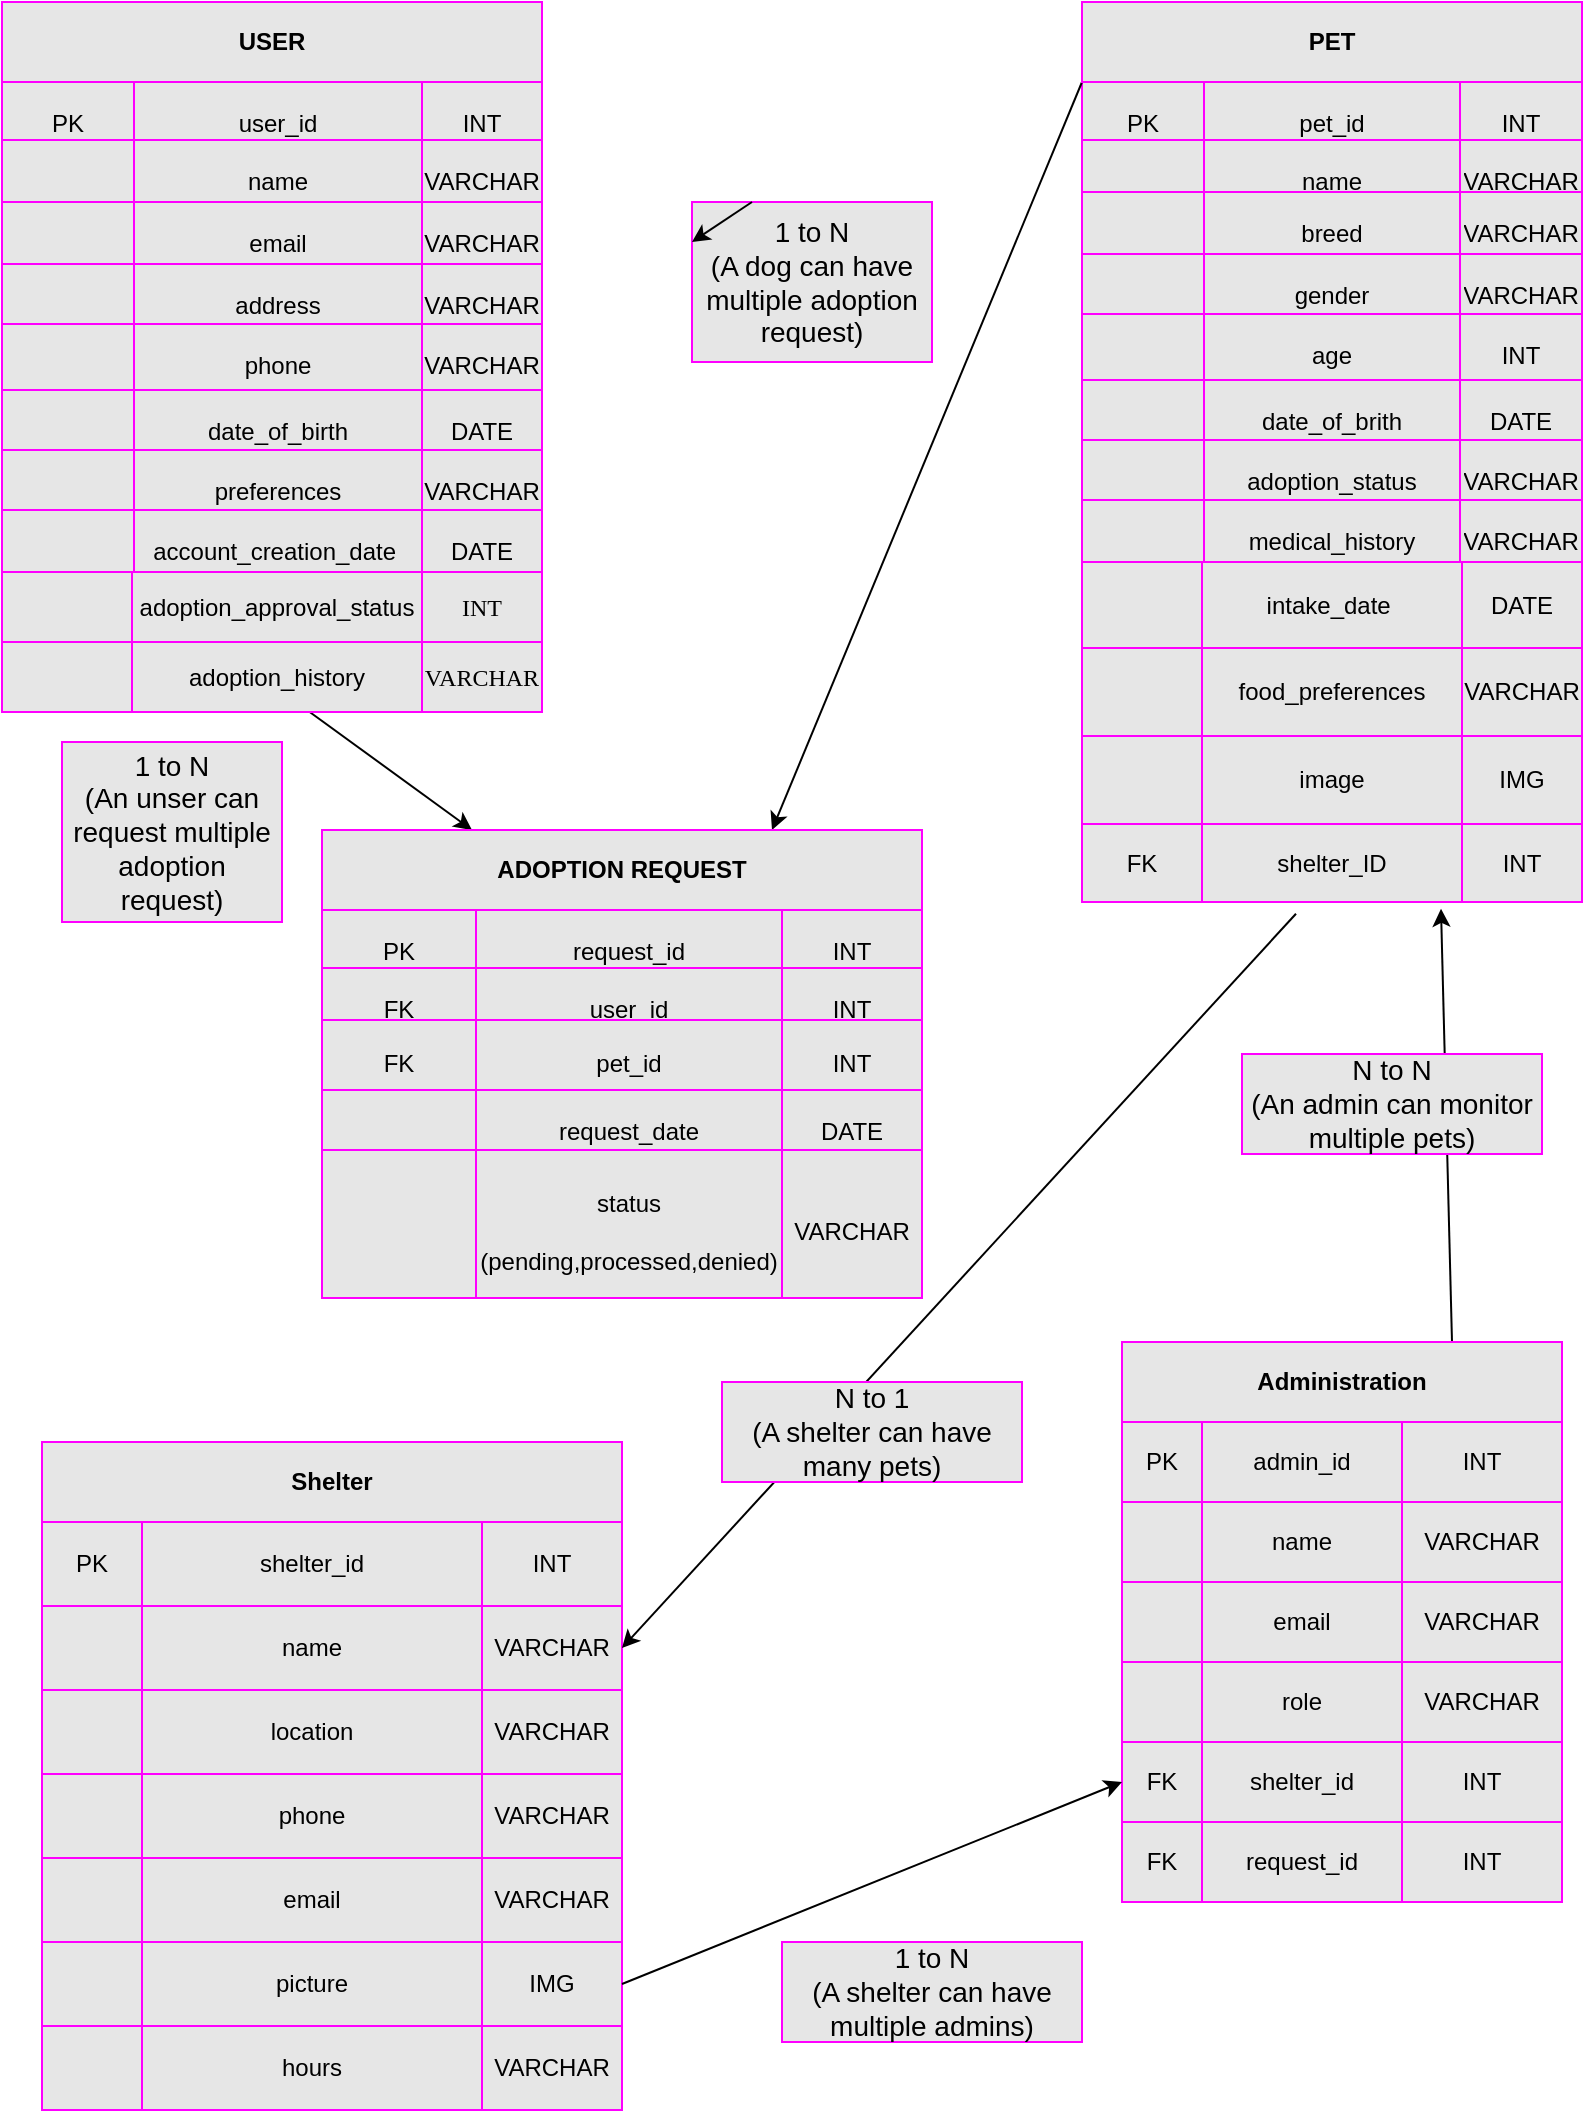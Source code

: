 <mxfile>
    <diagram id="EwINHNaxvrHMs_6RgIS7" name="Page-1">
        <mxGraphModel dx="938" dy="686" grid="1" gridSize="10" guides="1" tooltips="1" connect="1" arrows="1" fold="1" page="1" pageScale="1" pageWidth="850" pageHeight="1100" math="0" shadow="0">
            <root>
                <mxCell id="0"/>
                <mxCell id="1" parent="0"/>
                <mxCell id="4" value="" style="shape=table;startSize=0;container=1;collapsible=0;childLayout=tableLayout;strokeColor=#FF00FF;fontSize=24;fontColor=#000000;fillColor=#E6E6E6;" parent="1" vertex="1">
                    <mxGeometry x="20" y="60" width="270" height="245" as="geometry"/>
                </mxCell>
                <mxCell id="5" value="" style="shape=tableRow;horizontal=0;startSize=0;swimlaneHead=0;swimlaneBody=0;top=0;left=0;bottom=0;right=0;collapsible=0;dropTarget=0;fillColor=none;points=[[0,0.5],[1,0.5]];portConstraint=eastwest;strokeColor=#FF00FF;fontSize=24;fontColor=#000000;" parent="4" vertex="1">
                    <mxGeometry width="270" height="29" as="geometry"/>
                </mxCell>
                <mxCell id="6" value="&lt;font style=&quot;font-size: 12px;&quot;&gt;PK&lt;/font&gt;" style="shape=partialRectangle;html=1;whiteSpace=wrap;connectable=0;overflow=hidden;fillColor=none;top=0;left=0;bottom=0;right=0;pointerEvents=1;strokeColor=#FF00FF;fontSize=24;fontColor=#000000;" parent="5" vertex="1">
                    <mxGeometry width="66" height="29" as="geometry">
                        <mxRectangle width="66" height="29" as="alternateBounds"/>
                    </mxGeometry>
                </mxCell>
                <mxCell id="7" value="&lt;font style=&quot;font-size: 12px;&quot;&gt;user_id&lt;/font&gt;" style="shape=partialRectangle;html=1;whiteSpace=wrap;connectable=0;overflow=hidden;fillColor=none;top=0;left=0;bottom=0;right=0;pointerEvents=1;strokeColor=#FF00FF;fontSize=24;fontColor=#000000;" parent="5" vertex="1">
                    <mxGeometry x="66" width="144" height="29" as="geometry">
                        <mxRectangle width="144" height="29" as="alternateBounds"/>
                    </mxGeometry>
                </mxCell>
                <mxCell id="8" value="&lt;font style=&quot;font-size: 12px;&quot;&gt;INT&lt;/font&gt;" style="shape=partialRectangle;html=1;whiteSpace=wrap;connectable=0;overflow=hidden;fillColor=none;top=0;left=0;bottom=0;right=0;pointerEvents=1;strokeColor=#FF00FF;fontSize=24;fontColor=#000000;" parent="5" vertex="1">
                    <mxGeometry x="210" width="60" height="29" as="geometry">
                        <mxRectangle width="60" height="29" as="alternateBounds"/>
                    </mxGeometry>
                </mxCell>
                <mxCell id="9" value="" style="shape=tableRow;horizontal=0;startSize=0;swimlaneHead=0;swimlaneBody=0;top=0;left=0;bottom=0;right=0;collapsible=0;dropTarget=0;fillColor=none;points=[[0,0.5],[1,0.5]];portConstraint=eastwest;strokeColor=#FF00FF;fontSize=24;fontColor=#000000;" parent="4" vertex="1">
                    <mxGeometry y="29" width="270" height="31" as="geometry"/>
                </mxCell>
                <mxCell id="10" value="" style="shape=partialRectangle;html=1;whiteSpace=wrap;connectable=0;overflow=hidden;fillColor=none;top=0;left=0;bottom=0;right=0;pointerEvents=1;strokeColor=#FF00FF;fontSize=24;fontColor=#000000;" parent="9" vertex="1">
                    <mxGeometry width="66" height="31" as="geometry">
                        <mxRectangle width="66" height="31" as="alternateBounds"/>
                    </mxGeometry>
                </mxCell>
                <mxCell id="11" value="&lt;font style=&quot;font-size: 12px;&quot;&gt;name&lt;/font&gt;" style="shape=partialRectangle;html=1;whiteSpace=wrap;connectable=0;overflow=hidden;fillColor=none;top=0;left=0;bottom=0;right=0;pointerEvents=1;strokeColor=#FF00FF;fontSize=24;fontColor=#000000;" parent="9" vertex="1">
                    <mxGeometry x="66" width="144" height="31" as="geometry">
                        <mxRectangle width="144" height="31" as="alternateBounds"/>
                    </mxGeometry>
                </mxCell>
                <mxCell id="12" value="&lt;font style=&quot;font-size: 12px;&quot;&gt;VARCHAR&lt;/font&gt;" style="shape=partialRectangle;html=1;whiteSpace=wrap;connectable=0;overflow=hidden;fillColor=none;top=0;left=0;bottom=0;right=0;pointerEvents=1;strokeColor=#FF00FF;fontSize=24;fontColor=#000000;" parent="9" vertex="1">
                    <mxGeometry x="210" width="60" height="31" as="geometry">
                        <mxRectangle width="60" height="31" as="alternateBounds"/>
                    </mxGeometry>
                </mxCell>
                <mxCell id="13" value="" style="shape=tableRow;horizontal=0;startSize=0;swimlaneHead=0;swimlaneBody=0;top=0;left=0;bottom=0;right=0;collapsible=0;dropTarget=0;fillColor=none;points=[[0,0.5],[1,0.5]];portConstraint=eastwest;strokeColor=#FF00FF;fontSize=24;fontColor=#000000;" parent="4" vertex="1">
                    <mxGeometry y="60" width="270" height="31" as="geometry"/>
                </mxCell>
                <mxCell id="14" value="" style="shape=partialRectangle;html=1;whiteSpace=wrap;connectable=0;overflow=hidden;fillColor=none;top=0;left=0;bottom=0;right=0;pointerEvents=1;strokeColor=#FF00FF;fontSize=24;fontColor=#000000;" parent="13" vertex="1">
                    <mxGeometry width="66" height="31" as="geometry">
                        <mxRectangle width="66" height="31" as="alternateBounds"/>
                    </mxGeometry>
                </mxCell>
                <mxCell id="15" value="&lt;font style=&quot;font-size: 12px;&quot;&gt;email&lt;/font&gt;" style="shape=partialRectangle;html=1;whiteSpace=wrap;connectable=0;overflow=hidden;fillColor=none;top=0;left=0;bottom=0;right=0;pointerEvents=1;strokeColor=#FF00FF;fontSize=24;fontColor=#000000;" parent="13" vertex="1">
                    <mxGeometry x="66" width="144" height="31" as="geometry">
                        <mxRectangle width="144" height="31" as="alternateBounds"/>
                    </mxGeometry>
                </mxCell>
                <mxCell id="16" value="&lt;font style=&quot;font-size: 12px;&quot;&gt;VARCHAR&lt;/font&gt;" style="shape=partialRectangle;html=1;whiteSpace=wrap;connectable=0;overflow=hidden;fillColor=none;top=0;left=0;bottom=0;right=0;pointerEvents=1;strokeColor=#FF00FF;fontSize=24;fontColor=#000000;" parent="13" vertex="1">
                    <mxGeometry x="210" width="60" height="31" as="geometry">
                        <mxRectangle width="60" height="31" as="alternateBounds"/>
                    </mxGeometry>
                </mxCell>
                <mxCell id="17" value="" style="shape=tableRow;horizontal=0;startSize=0;swimlaneHead=0;swimlaneBody=0;top=0;left=0;bottom=0;right=0;collapsible=0;dropTarget=0;fillColor=none;points=[[0,0.5],[1,0.5]];portConstraint=eastwest;strokeColor=#FF00FF;fontSize=24;fontColor=#000000;" parent="4" vertex="1">
                    <mxGeometry y="91" width="270" height="30" as="geometry"/>
                </mxCell>
                <mxCell id="18" value="" style="shape=partialRectangle;html=1;whiteSpace=wrap;connectable=0;overflow=hidden;fillColor=none;top=0;left=0;bottom=0;right=0;pointerEvents=1;strokeColor=#FF00FF;fontSize=24;fontColor=#000000;" parent="17" vertex="1">
                    <mxGeometry width="66" height="30" as="geometry">
                        <mxRectangle width="66" height="30" as="alternateBounds"/>
                    </mxGeometry>
                </mxCell>
                <mxCell id="19" value="&lt;font style=&quot;font-size: 12px;&quot;&gt;address&lt;/font&gt;" style="shape=partialRectangle;html=1;whiteSpace=wrap;connectable=0;overflow=hidden;fillColor=none;top=0;left=0;bottom=0;right=0;pointerEvents=1;strokeColor=#FF00FF;fontSize=24;fontColor=#000000;" parent="17" vertex="1">
                    <mxGeometry x="66" width="144" height="30" as="geometry">
                        <mxRectangle width="144" height="30" as="alternateBounds"/>
                    </mxGeometry>
                </mxCell>
                <mxCell id="20" value="&lt;font style=&quot;font-size: 12px;&quot;&gt;VARCHAR&lt;/font&gt;" style="shape=partialRectangle;html=1;whiteSpace=wrap;connectable=0;overflow=hidden;fillColor=none;top=0;left=0;bottom=0;right=0;pointerEvents=1;strokeColor=#FF00FF;fontSize=24;fontColor=#000000;" parent="17" vertex="1">
                    <mxGeometry x="210" width="60" height="30" as="geometry">
                        <mxRectangle width="60" height="30" as="alternateBounds"/>
                    </mxGeometry>
                </mxCell>
                <mxCell id="21" value="" style="shape=tableRow;horizontal=0;startSize=0;swimlaneHead=0;swimlaneBody=0;top=0;left=0;bottom=0;right=0;collapsible=0;dropTarget=0;fillColor=none;points=[[0,0.5],[1,0.5]];portConstraint=eastwest;strokeColor=#FF00FF;fontSize=24;fontColor=#000000;" parent="4" vertex="1">
                    <mxGeometry y="121" width="270" height="33" as="geometry"/>
                </mxCell>
                <mxCell id="22" value="" style="shape=partialRectangle;html=1;whiteSpace=wrap;connectable=0;overflow=hidden;fillColor=none;top=0;left=0;bottom=0;right=0;pointerEvents=1;strokeColor=#FF00FF;fontSize=24;fontColor=#000000;" parent="21" vertex="1">
                    <mxGeometry width="66" height="33" as="geometry">
                        <mxRectangle width="66" height="33" as="alternateBounds"/>
                    </mxGeometry>
                </mxCell>
                <mxCell id="23" value="&lt;font style=&quot;font-size: 12px;&quot;&gt;phone&lt;/font&gt;" style="shape=partialRectangle;html=1;whiteSpace=wrap;connectable=0;overflow=hidden;fillColor=none;top=0;left=0;bottom=0;right=0;pointerEvents=1;strokeColor=#FF00FF;fontSize=24;fontColor=#000000;" parent="21" vertex="1">
                    <mxGeometry x="66" width="144" height="33" as="geometry">
                        <mxRectangle width="144" height="33" as="alternateBounds"/>
                    </mxGeometry>
                </mxCell>
                <mxCell id="24" value="&lt;font style=&quot;font-size: 12px;&quot;&gt;VARCHAR&lt;/font&gt;" style="shape=partialRectangle;html=1;whiteSpace=wrap;connectable=0;overflow=hidden;fillColor=none;top=0;left=0;bottom=0;right=0;pointerEvents=1;strokeColor=#FF00FF;fontSize=24;fontColor=#000000;" parent="21" vertex="1">
                    <mxGeometry x="210" width="60" height="33" as="geometry">
                        <mxRectangle width="60" height="33" as="alternateBounds"/>
                    </mxGeometry>
                </mxCell>
                <mxCell id="25" value="" style="shape=tableRow;horizontal=0;startSize=0;swimlaneHead=0;swimlaneBody=0;top=0;left=0;bottom=0;right=0;collapsible=0;dropTarget=0;fillColor=none;points=[[0,0.5],[1,0.5]];portConstraint=eastwest;strokeColor=#FF00FF;fontSize=24;fontColor=#000000;" parent="4" vertex="1">
                    <mxGeometry y="154" width="270" height="30" as="geometry"/>
                </mxCell>
                <mxCell id="26" value="" style="shape=partialRectangle;html=1;whiteSpace=wrap;connectable=0;overflow=hidden;fillColor=none;top=0;left=0;bottom=0;right=0;pointerEvents=1;strokeColor=#FF00FF;fontSize=24;fontColor=#000000;" parent="25" vertex="1">
                    <mxGeometry width="66" height="30" as="geometry">
                        <mxRectangle width="66" height="30" as="alternateBounds"/>
                    </mxGeometry>
                </mxCell>
                <mxCell id="27" value="&lt;font style=&quot;font-size: 12px;&quot;&gt;date_of_birth&lt;/font&gt;" style="shape=partialRectangle;html=1;whiteSpace=wrap;connectable=0;overflow=hidden;fillColor=none;top=0;left=0;bottom=0;right=0;pointerEvents=1;strokeColor=#FF00FF;fontSize=24;fontColor=#000000;" parent="25" vertex="1">
                    <mxGeometry x="66" width="144" height="30" as="geometry">
                        <mxRectangle width="144" height="30" as="alternateBounds"/>
                    </mxGeometry>
                </mxCell>
                <mxCell id="28" value="&lt;font style=&quot;font-size: 12px;&quot;&gt;DATE&lt;/font&gt;" style="shape=partialRectangle;html=1;whiteSpace=wrap;connectable=0;overflow=hidden;fillColor=none;top=0;left=0;bottom=0;right=0;pointerEvents=1;strokeColor=#FF00FF;fontSize=24;fontColor=#000000;" parent="25" vertex="1">
                    <mxGeometry x="210" width="60" height="30" as="geometry">
                        <mxRectangle width="60" height="30" as="alternateBounds"/>
                    </mxGeometry>
                </mxCell>
                <mxCell id="29" value="" style="shape=tableRow;horizontal=0;startSize=0;swimlaneHead=0;swimlaneBody=0;top=0;left=0;bottom=0;right=0;collapsible=0;dropTarget=0;fillColor=none;points=[[0,0.5],[1,0.5]];portConstraint=eastwest;strokeColor=#FF00FF;fontSize=24;fontColor=#000000;" parent="4" vertex="1">
                    <mxGeometry y="184" width="270" height="30" as="geometry"/>
                </mxCell>
                <mxCell id="30" value="" style="shape=partialRectangle;html=1;whiteSpace=wrap;connectable=0;overflow=hidden;fillColor=none;top=0;left=0;bottom=0;right=0;pointerEvents=1;strokeColor=#FF00FF;fontSize=24;fontColor=#000000;" parent="29" vertex="1">
                    <mxGeometry width="66" height="30" as="geometry">
                        <mxRectangle width="66" height="30" as="alternateBounds"/>
                    </mxGeometry>
                </mxCell>
                <mxCell id="31" value="&lt;font style=&quot;font-size: 12px;&quot;&gt;preferences&lt;/font&gt;" style="shape=partialRectangle;html=1;whiteSpace=wrap;connectable=0;overflow=hidden;fillColor=none;top=0;left=0;bottom=0;right=0;pointerEvents=1;strokeColor=#FF00FF;fontSize=24;fontColor=#000000;" parent="29" vertex="1">
                    <mxGeometry x="66" width="144" height="30" as="geometry">
                        <mxRectangle width="144" height="30" as="alternateBounds"/>
                    </mxGeometry>
                </mxCell>
                <mxCell id="32" value="&lt;font style=&quot;font-size: 12px;&quot;&gt;VARCHAR&lt;/font&gt;" style="shape=partialRectangle;html=1;whiteSpace=wrap;connectable=0;overflow=hidden;fillColor=none;top=0;left=0;bottom=0;right=0;pointerEvents=1;strokeColor=#FF00FF;fontSize=24;fontColor=#000000;" parent="29" vertex="1">
                    <mxGeometry x="210" width="60" height="30" as="geometry">
                        <mxRectangle width="60" height="30" as="alternateBounds"/>
                    </mxGeometry>
                </mxCell>
                <mxCell id="33" value="" style="shape=tableRow;horizontal=0;startSize=0;swimlaneHead=0;swimlaneBody=0;top=0;left=0;bottom=0;right=0;collapsible=0;dropTarget=0;fillColor=none;points=[[0,0.5],[1,0.5]];portConstraint=eastwest;strokeColor=#FF00FF;fontSize=24;fontColor=#000000;" parent="4" vertex="1">
                    <mxGeometry y="214" width="270" height="31" as="geometry"/>
                </mxCell>
                <mxCell id="34" value="" style="shape=partialRectangle;html=1;whiteSpace=wrap;connectable=0;overflow=hidden;fillColor=none;top=0;left=0;bottom=0;right=0;pointerEvents=1;strokeColor=#FF00FF;fontSize=24;fontColor=#000000;" parent="33" vertex="1">
                    <mxGeometry width="66" height="31" as="geometry">
                        <mxRectangle width="66" height="31" as="alternateBounds"/>
                    </mxGeometry>
                </mxCell>
                <mxCell id="35" value="&lt;font style=&quot;font-size: 12px;&quot;&gt;account_creation_date&amp;nbsp;&lt;/font&gt;" style="shape=partialRectangle;html=1;whiteSpace=wrap;connectable=0;overflow=hidden;fillColor=none;top=0;left=0;bottom=0;right=0;pointerEvents=1;strokeColor=#FF00FF;fontSize=24;fontColor=#000000;" parent="33" vertex="1">
                    <mxGeometry x="66" width="144" height="31" as="geometry">
                        <mxRectangle width="144" height="31" as="alternateBounds"/>
                    </mxGeometry>
                </mxCell>
                <mxCell id="36" value="&lt;font style=&quot;font-size: 12px;&quot;&gt;DATE&lt;/font&gt;" style="shape=partialRectangle;html=1;whiteSpace=wrap;connectable=0;overflow=hidden;fillColor=none;top=0;left=0;bottom=0;right=0;pointerEvents=1;strokeColor=#FF00FF;fontSize=24;fontColor=#000000;" parent="33" vertex="1">
                    <mxGeometry x="210" width="60" height="31" as="geometry">
                        <mxRectangle width="60" height="31" as="alternateBounds"/>
                    </mxGeometry>
                </mxCell>
                <mxCell id="276" style="html=1;exitX=0.566;exitY=0.978;exitDx=0;exitDy=0;entryX=0.25;entryY=0;entryDx=0;entryDy=0;fontFamily=Helvetica;fontSize=12;fontColor=#000000;exitPerimeter=0;" parent="1" source="86" target="156" edge="1">
                    <mxGeometry relative="1" as="geometry"/>
                </mxCell>
                <mxCell id="40" value="&lt;b&gt;USER&lt;/b&gt;" style="rounded=0;whiteSpace=wrap;html=1;strokeColor=#FF00FF;fontSize=12;fontColor=#000000;fillColor=#E6E6E6;" parent="1" vertex="1">
                    <mxGeometry x="20" y="20" width="270" height="40" as="geometry"/>
                </mxCell>
                <mxCell id="43" value="" style="shape=table;startSize=0;container=1;collapsible=0;childLayout=tableLayout;strokeColor=#FF00FF;fontSize=24;fontColor=#000000;fillColor=#E6E6E6;" parent="1" vertex="1">
                    <mxGeometry x="560" y="60" width="250" height="240" as="geometry"/>
                </mxCell>
                <mxCell id="44" value="" style="shape=tableRow;horizontal=0;startSize=0;swimlaneHead=0;swimlaneBody=0;top=0;left=0;bottom=0;right=0;collapsible=0;dropTarget=0;fillColor=none;points=[[0,0.5],[1,0.5]];portConstraint=eastwest;strokeColor=#FF00FF;fontSize=24;fontColor=#000000;" parent="43" vertex="1">
                    <mxGeometry width="250" height="29" as="geometry"/>
                </mxCell>
                <mxCell id="45" value="&lt;font style=&quot;font-size: 12px;&quot;&gt;PK&lt;/font&gt;" style="shape=partialRectangle;html=1;whiteSpace=wrap;connectable=0;overflow=hidden;fillColor=none;top=0;left=0;bottom=0;right=0;pointerEvents=1;strokeColor=#FF00FF;fontSize=24;fontColor=#000000;" parent="44" vertex="1">
                    <mxGeometry width="61" height="29" as="geometry">
                        <mxRectangle width="61" height="29" as="alternateBounds"/>
                    </mxGeometry>
                </mxCell>
                <mxCell id="46" value="&lt;font style=&quot;font-size: 12px;&quot;&gt;pet_id&lt;/font&gt;" style="shape=partialRectangle;html=1;whiteSpace=wrap;connectable=0;overflow=hidden;fillColor=none;top=0;left=0;bottom=0;right=0;pointerEvents=1;strokeColor=#FF00FF;fontSize=24;fontColor=#000000;" parent="44" vertex="1">
                    <mxGeometry x="61" width="128" height="29" as="geometry">
                        <mxRectangle width="128" height="29" as="alternateBounds"/>
                    </mxGeometry>
                </mxCell>
                <mxCell id="47" value="&lt;font style=&quot;font-size: 12px;&quot;&gt;INT&lt;/font&gt;" style="shape=partialRectangle;html=1;whiteSpace=wrap;connectable=0;overflow=hidden;fillColor=none;top=0;left=0;bottom=0;right=0;pointerEvents=1;strokeColor=#FF00FF;fontSize=24;fontColor=#000000;" parent="44" vertex="1">
                    <mxGeometry x="189" width="61" height="29" as="geometry">
                        <mxRectangle width="61" height="29" as="alternateBounds"/>
                    </mxGeometry>
                </mxCell>
                <mxCell id="48" value="" style="shape=tableRow;horizontal=0;startSize=0;swimlaneHead=0;swimlaneBody=0;top=0;left=0;bottom=0;right=0;collapsible=0;dropTarget=0;fillColor=none;points=[[0,0.5],[1,0.5]];portConstraint=eastwest;strokeColor=#FF00FF;fontSize=24;fontColor=#000000;" parent="43" vertex="1">
                    <mxGeometry y="29" width="250" height="26" as="geometry"/>
                </mxCell>
                <mxCell id="49" value="" style="shape=partialRectangle;html=1;whiteSpace=wrap;connectable=0;overflow=hidden;fillColor=none;top=0;left=0;bottom=0;right=0;pointerEvents=1;strokeColor=#FF00FF;fontSize=24;fontColor=#000000;" parent="48" vertex="1">
                    <mxGeometry width="61" height="26" as="geometry">
                        <mxRectangle width="61" height="26" as="alternateBounds"/>
                    </mxGeometry>
                </mxCell>
                <mxCell id="50" value="&lt;font style=&quot;font-size: 12px;&quot;&gt;name&lt;/font&gt;" style="shape=partialRectangle;html=1;whiteSpace=wrap;connectable=0;overflow=hidden;fillColor=none;top=0;left=0;bottom=0;right=0;pointerEvents=1;strokeColor=#FF00FF;fontSize=24;fontColor=#000000;" parent="48" vertex="1">
                    <mxGeometry x="61" width="128" height="26" as="geometry">
                        <mxRectangle width="128" height="26" as="alternateBounds"/>
                    </mxGeometry>
                </mxCell>
                <mxCell id="51" value="&lt;font style=&quot;font-size: 12px;&quot;&gt;VARCHAR&lt;/font&gt;" style="shape=partialRectangle;html=1;whiteSpace=wrap;connectable=0;overflow=hidden;fillColor=none;top=0;left=0;bottom=0;right=0;pointerEvents=1;strokeColor=#FF00FF;fontSize=24;fontColor=#000000;" parent="48" vertex="1">
                    <mxGeometry x="189" width="61" height="26" as="geometry">
                        <mxRectangle width="61" height="26" as="alternateBounds"/>
                    </mxGeometry>
                </mxCell>
                <mxCell id="52" value="" style="shape=tableRow;horizontal=0;startSize=0;swimlaneHead=0;swimlaneBody=0;top=0;left=0;bottom=0;right=0;collapsible=0;dropTarget=0;fillColor=none;points=[[0,0.5],[1,0.5]];portConstraint=eastwest;strokeColor=#FF00FF;fontSize=24;fontColor=#000000;" parent="43" vertex="1">
                    <mxGeometry y="55" width="250" height="31" as="geometry"/>
                </mxCell>
                <mxCell id="53" value="" style="shape=partialRectangle;html=1;whiteSpace=wrap;connectable=0;overflow=hidden;fillColor=none;top=0;left=0;bottom=0;right=0;pointerEvents=1;strokeColor=#FF00FF;fontSize=24;fontColor=#000000;" parent="52" vertex="1">
                    <mxGeometry width="61" height="31" as="geometry">
                        <mxRectangle width="61" height="31" as="alternateBounds"/>
                    </mxGeometry>
                </mxCell>
                <mxCell id="54" value="&lt;font style=&quot;font-size: 12px;&quot;&gt;breed&lt;/font&gt;" style="shape=partialRectangle;html=1;whiteSpace=wrap;connectable=0;overflow=hidden;fillColor=none;top=0;left=0;bottom=0;right=0;pointerEvents=1;strokeColor=#FF00FF;fontSize=24;fontColor=#000000;" parent="52" vertex="1">
                    <mxGeometry x="61" width="128" height="31" as="geometry">
                        <mxRectangle width="128" height="31" as="alternateBounds"/>
                    </mxGeometry>
                </mxCell>
                <mxCell id="55" value="&lt;font style=&quot;font-size: 12px;&quot;&gt;VARCHAR&lt;/font&gt;" style="shape=partialRectangle;html=1;whiteSpace=wrap;connectable=0;overflow=hidden;fillColor=none;top=0;left=0;bottom=0;right=0;pointerEvents=1;strokeColor=#FF00FF;fontSize=24;fontColor=#000000;" parent="52" vertex="1">
                    <mxGeometry x="189" width="61" height="31" as="geometry">
                        <mxRectangle width="61" height="31" as="alternateBounds"/>
                    </mxGeometry>
                </mxCell>
                <mxCell id="56" value="" style="shape=tableRow;horizontal=0;startSize=0;swimlaneHead=0;swimlaneBody=0;top=0;left=0;bottom=0;right=0;collapsible=0;dropTarget=0;fillColor=none;points=[[0,0.5],[1,0.5]];portConstraint=eastwest;strokeColor=#FF00FF;fontSize=24;fontColor=#000000;" parent="43" vertex="1">
                    <mxGeometry y="86" width="250" height="30" as="geometry"/>
                </mxCell>
                <mxCell id="57" value="" style="shape=partialRectangle;html=1;whiteSpace=wrap;connectable=0;overflow=hidden;fillColor=none;top=0;left=0;bottom=0;right=0;pointerEvents=1;strokeColor=#FF00FF;fontSize=24;fontColor=#000000;" parent="56" vertex="1">
                    <mxGeometry width="61" height="30" as="geometry">
                        <mxRectangle width="61" height="30" as="alternateBounds"/>
                    </mxGeometry>
                </mxCell>
                <mxCell id="58" value="&lt;font style=&quot;font-size: 12px;&quot;&gt;gender&lt;/font&gt;" style="shape=partialRectangle;html=1;whiteSpace=wrap;connectable=0;overflow=hidden;fillColor=none;top=0;left=0;bottom=0;right=0;pointerEvents=1;strokeColor=#FF00FF;fontSize=24;fontColor=#000000;" parent="56" vertex="1">
                    <mxGeometry x="61" width="128" height="30" as="geometry">
                        <mxRectangle width="128" height="30" as="alternateBounds"/>
                    </mxGeometry>
                </mxCell>
                <mxCell id="59" value="&lt;font style=&quot;font-size: 12px;&quot;&gt;VARCHAR&lt;/font&gt;" style="shape=partialRectangle;html=1;whiteSpace=wrap;connectable=0;overflow=hidden;fillColor=none;top=0;left=0;bottom=0;right=0;pointerEvents=1;strokeColor=#FF00FF;fontSize=24;fontColor=#000000;" parent="56" vertex="1">
                    <mxGeometry x="189" width="61" height="30" as="geometry">
                        <mxRectangle width="61" height="30" as="alternateBounds"/>
                    </mxGeometry>
                </mxCell>
                <mxCell id="60" value="" style="shape=tableRow;horizontal=0;startSize=0;swimlaneHead=0;swimlaneBody=0;top=0;left=0;bottom=0;right=0;collapsible=0;dropTarget=0;fillColor=none;points=[[0,0.5],[1,0.5]];portConstraint=eastwest;strokeColor=#FF00FF;fontSize=24;fontColor=#000000;" parent="43" vertex="1">
                    <mxGeometry y="116" width="250" height="33" as="geometry"/>
                </mxCell>
                <mxCell id="61" value="" style="shape=partialRectangle;html=1;whiteSpace=wrap;connectable=0;overflow=hidden;fillColor=none;top=0;left=0;bottom=0;right=0;pointerEvents=1;strokeColor=#FF00FF;fontSize=24;fontColor=#000000;" parent="60" vertex="1">
                    <mxGeometry width="61" height="33" as="geometry">
                        <mxRectangle width="61" height="33" as="alternateBounds"/>
                    </mxGeometry>
                </mxCell>
                <mxCell id="62" value="&lt;font style=&quot;font-size: 12px;&quot;&gt;age&lt;/font&gt;" style="shape=partialRectangle;html=1;whiteSpace=wrap;connectable=0;overflow=hidden;fillColor=none;top=0;left=0;bottom=0;right=0;pointerEvents=1;strokeColor=#FF00FF;fontSize=24;fontColor=#000000;" parent="60" vertex="1">
                    <mxGeometry x="61" width="128" height="33" as="geometry">
                        <mxRectangle width="128" height="33" as="alternateBounds"/>
                    </mxGeometry>
                </mxCell>
                <mxCell id="63" value="&lt;font style=&quot;font-size: 12px;&quot;&gt;INT&lt;/font&gt;" style="shape=partialRectangle;html=1;whiteSpace=wrap;connectable=0;overflow=hidden;fillColor=none;top=0;left=0;bottom=0;right=0;pointerEvents=1;strokeColor=#FF00FF;fontSize=24;fontColor=#000000;" parent="60" vertex="1">
                    <mxGeometry x="189" width="61" height="33" as="geometry">
                        <mxRectangle width="61" height="33" as="alternateBounds"/>
                    </mxGeometry>
                </mxCell>
                <mxCell id="64" value="" style="shape=tableRow;horizontal=0;startSize=0;swimlaneHead=0;swimlaneBody=0;top=0;left=0;bottom=0;right=0;collapsible=0;dropTarget=0;fillColor=none;points=[[0,0.5],[1,0.5]];portConstraint=eastwest;strokeColor=#FF00FF;fontSize=24;fontColor=#000000;" parent="43" vertex="1">
                    <mxGeometry y="149" width="250" height="30" as="geometry"/>
                </mxCell>
                <mxCell id="65" value="" style="shape=partialRectangle;html=1;whiteSpace=wrap;connectable=0;overflow=hidden;fillColor=none;top=0;left=0;bottom=0;right=0;pointerEvents=1;strokeColor=#FF00FF;fontSize=24;fontColor=#000000;" parent="64" vertex="1">
                    <mxGeometry width="61" height="30" as="geometry">
                        <mxRectangle width="61" height="30" as="alternateBounds"/>
                    </mxGeometry>
                </mxCell>
                <mxCell id="66" value="&lt;font style=&quot;font-size: 12px;&quot;&gt;date_of_brith&lt;/font&gt;" style="shape=partialRectangle;html=1;whiteSpace=wrap;connectable=0;overflow=hidden;fillColor=none;top=0;left=0;bottom=0;right=0;pointerEvents=1;strokeColor=#FF00FF;fontSize=24;fontColor=#000000;" parent="64" vertex="1">
                    <mxGeometry x="61" width="128" height="30" as="geometry">
                        <mxRectangle width="128" height="30" as="alternateBounds"/>
                    </mxGeometry>
                </mxCell>
                <mxCell id="67" value="&lt;font style=&quot;font-size: 12px;&quot;&gt;DATE&lt;/font&gt;" style="shape=partialRectangle;html=1;whiteSpace=wrap;connectable=0;overflow=hidden;fillColor=none;top=0;left=0;bottom=0;right=0;pointerEvents=1;strokeColor=#FF00FF;fontSize=24;fontColor=#000000;" parent="64" vertex="1">
                    <mxGeometry x="189" width="61" height="30" as="geometry">
                        <mxRectangle width="61" height="30" as="alternateBounds"/>
                    </mxGeometry>
                </mxCell>
                <mxCell id="68" value="" style="shape=tableRow;horizontal=0;startSize=0;swimlaneHead=0;swimlaneBody=0;top=0;left=0;bottom=0;right=0;collapsible=0;dropTarget=0;fillColor=none;points=[[0,0.5],[1,0.5]];portConstraint=eastwest;strokeColor=#FF00FF;fontSize=24;fontColor=#000000;" parent="43" vertex="1">
                    <mxGeometry y="179" width="250" height="30" as="geometry"/>
                </mxCell>
                <mxCell id="69" value="" style="shape=partialRectangle;html=1;whiteSpace=wrap;connectable=0;overflow=hidden;fillColor=none;top=0;left=0;bottom=0;right=0;pointerEvents=1;strokeColor=#FF00FF;fontSize=24;fontColor=#000000;" parent="68" vertex="1">
                    <mxGeometry width="61" height="30" as="geometry">
                        <mxRectangle width="61" height="30" as="alternateBounds"/>
                    </mxGeometry>
                </mxCell>
                <mxCell id="70" value="&lt;font style=&quot;font-size: 12px;&quot;&gt;adoption_status&lt;/font&gt;" style="shape=partialRectangle;html=1;whiteSpace=wrap;connectable=0;overflow=hidden;fillColor=none;top=0;left=0;bottom=0;right=0;pointerEvents=1;strokeColor=#FF00FF;fontSize=24;fontColor=#000000;" parent="68" vertex="1">
                    <mxGeometry x="61" width="128" height="30" as="geometry">
                        <mxRectangle width="128" height="30" as="alternateBounds"/>
                    </mxGeometry>
                </mxCell>
                <mxCell id="71" value="&lt;font style=&quot;font-size: 12px;&quot;&gt;VARCHAR&lt;/font&gt;" style="shape=partialRectangle;html=1;whiteSpace=wrap;connectable=0;overflow=hidden;fillColor=none;top=0;left=0;bottom=0;right=0;pointerEvents=1;strokeColor=#FF00FF;fontSize=24;fontColor=#000000;" parent="68" vertex="1">
                    <mxGeometry x="189" width="61" height="30" as="geometry">
                        <mxRectangle width="61" height="30" as="alternateBounds"/>
                    </mxGeometry>
                </mxCell>
                <mxCell id="72" value="" style="shape=tableRow;horizontal=0;startSize=0;swimlaneHead=0;swimlaneBody=0;top=0;left=0;bottom=0;right=0;collapsible=0;dropTarget=0;fillColor=none;points=[[0,0.5],[1,0.5]];portConstraint=eastwest;strokeColor=#FF00FF;fontSize=24;fontColor=#000000;" parent="43" vertex="1">
                    <mxGeometry y="209" width="250" height="31" as="geometry"/>
                </mxCell>
                <mxCell id="73" value="" style="shape=partialRectangle;html=1;whiteSpace=wrap;connectable=0;overflow=hidden;fillColor=none;top=0;left=0;bottom=0;right=0;pointerEvents=1;strokeColor=#FF00FF;fontSize=24;fontColor=#000000;" parent="72" vertex="1">
                    <mxGeometry width="61" height="31" as="geometry">
                        <mxRectangle width="61" height="31" as="alternateBounds"/>
                    </mxGeometry>
                </mxCell>
                <mxCell id="74" value="&lt;font style=&quot;font-size: 12px;&quot;&gt;medical_history&lt;/font&gt;" style="shape=partialRectangle;html=1;whiteSpace=wrap;connectable=0;overflow=hidden;fillColor=none;top=0;left=0;bottom=0;right=0;pointerEvents=1;strokeColor=#FF00FF;fontSize=24;fontColor=#000000;" parent="72" vertex="1">
                    <mxGeometry x="61" width="128" height="31" as="geometry">
                        <mxRectangle width="128" height="31" as="alternateBounds"/>
                    </mxGeometry>
                </mxCell>
                <mxCell id="75" value="&lt;font style=&quot;font-size: 12px;&quot;&gt;VARCHAR&lt;/font&gt;" style="shape=partialRectangle;html=1;whiteSpace=wrap;connectable=0;overflow=hidden;fillColor=none;top=0;left=0;bottom=0;right=0;pointerEvents=1;strokeColor=#FF00FF;fontSize=24;fontColor=#000000;" parent="72" vertex="1">
                    <mxGeometry x="189" width="61" height="31" as="geometry">
                        <mxRectangle width="61" height="31" as="alternateBounds"/>
                    </mxGeometry>
                </mxCell>
                <mxCell id="278" style="edgeStyle=none;html=1;exitX=0;exitY=1;exitDx=0;exitDy=0;entryX=0.75;entryY=0;entryDx=0;entryDy=0;fontFamily=Helvetica;fontSize=14;fontColor=#000000;" parent="1" source="76" target="156" edge="1">
                    <mxGeometry relative="1" as="geometry"/>
                </mxCell>
                <mxCell id="76" value="&lt;b&gt;PET&lt;/b&gt;" style="rounded=0;whiteSpace=wrap;html=1;strokeColor=#FF00FF;fontSize=12;fontColor=#000000;fillColor=#E6E6E6;" parent="1" vertex="1">
                    <mxGeometry x="560" y="20" width="250" height="40" as="geometry"/>
                </mxCell>
                <mxCell id="81" value="" style="shape=table;startSize=0;container=1;collapsible=0;childLayout=tableLayout;strokeColor=#FF00FF;fontFamily=Verdana;fontSize=12;fontColor=#000000;fillColor=#E6E6E6;" parent="1" vertex="1">
                    <mxGeometry x="20" y="305" width="270" height="70" as="geometry"/>
                </mxCell>
                <mxCell id="82" value="" style="shape=tableRow;horizontal=0;startSize=0;swimlaneHead=0;swimlaneBody=0;top=0;left=0;bottom=0;right=0;collapsible=0;dropTarget=0;fillColor=none;points=[[0,0.5],[1,0.5]];portConstraint=eastwest;strokeColor=#FF00FF;fontFamily=Verdana;fontSize=12;fontColor=#000000;" parent="81" vertex="1">
                    <mxGeometry width="270" height="35" as="geometry"/>
                </mxCell>
                <mxCell id="83" value="" style="shape=partialRectangle;html=1;whiteSpace=wrap;connectable=0;overflow=hidden;fillColor=none;top=0;left=0;bottom=0;right=0;pointerEvents=1;strokeColor=#FF00FF;fontFamily=Verdana;fontSize=12;fontColor=#000000;" parent="82" vertex="1">
                    <mxGeometry width="65" height="35" as="geometry">
                        <mxRectangle width="65" height="35" as="alternateBounds"/>
                    </mxGeometry>
                </mxCell>
                <mxCell id="84" value="&lt;font face=&quot;Helvetica&quot;&gt;adoption_approval_status&lt;/font&gt;" style="shape=partialRectangle;html=1;whiteSpace=wrap;connectable=0;overflow=hidden;fillColor=none;top=0;left=0;bottom=0;right=0;pointerEvents=1;strokeColor=#FF00FF;fontFamily=Verdana;fontSize=12;fontColor=#000000;" parent="82" vertex="1">
                    <mxGeometry x="65" width="145" height="35" as="geometry">
                        <mxRectangle width="145" height="35" as="alternateBounds"/>
                    </mxGeometry>
                </mxCell>
                <mxCell id="85" value="INT" style="shape=partialRectangle;html=1;whiteSpace=wrap;connectable=0;overflow=hidden;fillColor=none;top=0;left=0;bottom=0;right=0;pointerEvents=1;strokeColor=#FF00FF;fontFamily=Verdana;fontSize=12;fontColor=#000000;" parent="82" vertex="1">
                    <mxGeometry x="210" width="60" height="35" as="geometry">
                        <mxRectangle width="60" height="35" as="alternateBounds"/>
                    </mxGeometry>
                </mxCell>
                <mxCell id="86" value="" style="shape=tableRow;horizontal=0;startSize=0;swimlaneHead=0;swimlaneBody=0;top=0;left=0;bottom=0;right=0;collapsible=0;dropTarget=0;fillColor=none;points=[[0,0.5],[1,0.5]];portConstraint=eastwest;strokeColor=#FF00FF;fontFamily=Verdana;fontSize=12;fontColor=#000000;" parent="81" vertex="1">
                    <mxGeometry y="35" width="270" height="35" as="geometry"/>
                </mxCell>
                <mxCell id="87" value="" style="shape=partialRectangle;html=1;whiteSpace=wrap;connectable=0;overflow=hidden;fillColor=none;top=0;left=0;bottom=0;right=0;pointerEvents=1;strokeColor=#FF00FF;fontFamily=Verdana;fontSize=12;fontColor=#000000;" parent="86" vertex="1">
                    <mxGeometry width="65" height="35" as="geometry">
                        <mxRectangle width="65" height="35" as="alternateBounds"/>
                    </mxGeometry>
                </mxCell>
                <mxCell id="88" value="&lt;font face=&quot;Helvetica&quot;&gt;adoption_history&lt;/font&gt;" style="shape=partialRectangle;html=1;whiteSpace=wrap;connectable=0;overflow=hidden;fillColor=none;top=0;left=0;bottom=0;right=0;pointerEvents=1;strokeColor=#FF00FF;fontFamily=Verdana;fontSize=12;fontColor=#000000;" parent="86" vertex="1">
                    <mxGeometry x="65" width="145" height="35" as="geometry">
                        <mxRectangle width="145" height="35" as="alternateBounds"/>
                    </mxGeometry>
                </mxCell>
                <mxCell id="89" value="VARCHAR" style="shape=partialRectangle;html=1;whiteSpace=wrap;connectable=0;overflow=hidden;fillColor=none;top=0;left=0;bottom=0;right=0;pointerEvents=1;strokeColor=#FF00FF;fontFamily=Verdana;fontSize=12;fontColor=#000000;" parent="86" vertex="1">
                    <mxGeometry x="210" width="60" height="35" as="geometry">
                        <mxRectangle width="60" height="35" as="alternateBounds"/>
                    </mxGeometry>
                </mxCell>
                <mxCell id="90" value="" style="shape=table;startSize=0;container=1;collapsible=0;childLayout=tableLayout;strokeColor=#FF00FF;fontFamily=Helvetica;fontSize=12;fontColor=#000000;fillColor=#E6E6E6;" parent="1" vertex="1">
                    <mxGeometry x="560" y="300" width="250" height="170" as="geometry"/>
                </mxCell>
                <mxCell id="91" value="" style="shape=tableRow;horizontal=0;startSize=0;swimlaneHead=0;swimlaneBody=0;top=0;left=0;bottom=0;right=0;collapsible=0;dropTarget=0;fillColor=none;points=[[0,0.5],[1,0.5]];portConstraint=eastwest;strokeColor=#FF00FF;fontFamily=Helvetica;fontSize=12;fontColor=#000000;" parent="90" vertex="1">
                    <mxGeometry width="250" height="43" as="geometry"/>
                </mxCell>
                <mxCell id="92" value="" style="shape=partialRectangle;html=1;whiteSpace=wrap;connectable=0;overflow=hidden;fillColor=none;top=0;left=0;bottom=0;right=0;pointerEvents=1;strokeColor=#FF00FF;fontFamily=Helvetica;fontSize=12;fontColor=#000000;" parent="91" vertex="1">
                    <mxGeometry width="60" height="43" as="geometry">
                        <mxRectangle width="60" height="43" as="alternateBounds"/>
                    </mxGeometry>
                </mxCell>
                <mxCell id="93" value="intake_date&amp;nbsp;" style="shape=partialRectangle;html=1;whiteSpace=wrap;connectable=0;overflow=hidden;fillColor=none;top=0;left=0;bottom=0;right=0;pointerEvents=1;strokeColor=#FF00FF;fontFamily=Helvetica;fontSize=12;fontColor=#000000;" parent="91" vertex="1">
                    <mxGeometry x="60" width="130" height="43" as="geometry">
                        <mxRectangle width="130" height="43" as="alternateBounds"/>
                    </mxGeometry>
                </mxCell>
                <mxCell id="94" value="DATE" style="shape=partialRectangle;html=1;whiteSpace=wrap;connectable=0;overflow=hidden;fillColor=none;top=0;left=0;bottom=0;right=0;pointerEvents=1;strokeColor=#FF00FF;fontFamily=Helvetica;fontSize=12;fontColor=#000000;" parent="91" vertex="1">
                    <mxGeometry x="190" width="60" height="43" as="geometry">
                        <mxRectangle width="60" height="43" as="alternateBounds"/>
                    </mxGeometry>
                </mxCell>
                <mxCell id="259" value="" style="shape=tableRow;horizontal=0;startSize=0;swimlaneHead=0;swimlaneBody=0;top=0;left=0;bottom=0;right=0;collapsible=0;dropTarget=0;fillColor=none;points=[[0,0.5],[1,0.5]];portConstraint=eastwest;strokeColor=#FF00FF;fontFamily=Helvetica;fontSize=12;fontColor=#000000;" parent="90" vertex="1">
                    <mxGeometry y="43" width="250" height="44" as="geometry"/>
                </mxCell>
                <mxCell id="260" value="" style="shape=partialRectangle;html=1;whiteSpace=wrap;connectable=0;overflow=hidden;fillColor=none;top=0;left=0;bottom=0;right=0;pointerEvents=1;strokeColor=#FF00FF;fontFamily=Helvetica;fontSize=12;fontColor=#000000;" parent="259" vertex="1">
                    <mxGeometry width="60" height="44" as="geometry">
                        <mxRectangle width="60" height="44" as="alternateBounds"/>
                    </mxGeometry>
                </mxCell>
                <mxCell id="261" value="food_preferences" style="shape=partialRectangle;html=1;whiteSpace=wrap;connectable=0;overflow=hidden;fillColor=none;top=0;left=0;bottom=0;right=0;pointerEvents=1;strokeColor=#FF00FF;fontFamily=Helvetica;fontSize=12;fontColor=#000000;" parent="259" vertex="1">
                    <mxGeometry x="60" width="130" height="44" as="geometry">
                        <mxRectangle width="130" height="44" as="alternateBounds"/>
                    </mxGeometry>
                </mxCell>
                <mxCell id="262" value="VARCHAR" style="shape=partialRectangle;html=1;whiteSpace=wrap;connectable=0;overflow=hidden;fillColor=none;top=0;left=0;bottom=0;right=0;pointerEvents=1;strokeColor=#FF00FF;fontFamily=Helvetica;fontSize=12;fontColor=#000000;" parent="259" vertex="1">
                    <mxGeometry x="190" width="60" height="44" as="geometry">
                        <mxRectangle width="60" height="44" as="alternateBounds"/>
                    </mxGeometry>
                </mxCell>
                <mxCell id="95" value="" style="shape=tableRow;horizontal=0;startSize=0;swimlaneHead=0;swimlaneBody=0;top=0;left=0;bottom=0;right=0;collapsible=0;dropTarget=0;fillColor=none;points=[[0,0.5],[1,0.5]];portConstraint=eastwest;strokeColor=#FF00FF;fontFamily=Helvetica;fontSize=12;fontColor=#000000;" parent="90" vertex="1">
                    <mxGeometry y="87" width="250" height="44" as="geometry"/>
                </mxCell>
                <mxCell id="96" value="" style="shape=partialRectangle;html=1;whiteSpace=wrap;connectable=0;overflow=hidden;fillColor=none;top=0;left=0;bottom=0;right=0;pointerEvents=1;strokeColor=#FF00FF;fontFamily=Helvetica;fontSize=12;fontColor=#000000;" parent="95" vertex="1">
                    <mxGeometry width="60" height="44" as="geometry">
                        <mxRectangle width="60" height="44" as="alternateBounds"/>
                    </mxGeometry>
                </mxCell>
                <mxCell id="97" value="image" style="shape=partialRectangle;html=1;whiteSpace=wrap;connectable=0;overflow=hidden;fillColor=none;top=0;left=0;bottom=0;right=0;pointerEvents=1;strokeColor=#FF00FF;fontFamily=Helvetica;fontSize=12;fontColor=#000000;" parent="95" vertex="1">
                    <mxGeometry x="60" width="130" height="44" as="geometry">
                        <mxRectangle width="130" height="44" as="alternateBounds"/>
                    </mxGeometry>
                </mxCell>
                <mxCell id="98" value="IMG" style="shape=partialRectangle;html=1;whiteSpace=wrap;connectable=0;overflow=hidden;fillColor=none;top=0;left=0;bottom=0;right=0;pointerEvents=1;strokeColor=#FF00FF;fontFamily=Helvetica;fontSize=12;fontColor=#000000;" parent="95" vertex="1">
                    <mxGeometry x="190" width="60" height="44" as="geometry">
                        <mxRectangle width="60" height="44" as="alternateBounds"/>
                    </mxGeometry>
                </mxCell>
                <mxCell id="99" value="" style="shape=tableRow;horizontal=0;startSize=0;swimlaneHead=0;swimlaneBody=0;top=0;left=0;bottom=0;right=0;collapsible=0;dropTarget=0;fillColor=none;points=[[0,0.5],[1,0.5]];portConstraint=eastwest;strokeColor=#FF00FF;fontFamily=Helvetica;fontSize=12;fontColor=#000000;" parent="90" vertex="1">
                    <mxGeometry y="131" width="250" height="39" as="geometry"/>
                </mxCell>
                <mxCell id="100" value="FK" style="shape=partialRectangle;html=1;whiteSpace=wrap;connectable=0;overflow=hidden;fillColor=none;top=0;left=0;bottom=0;right=0;pointerEvents=1;strokeColor=#FF00FF;fontFamily=Helvetica;fontSize=12;fontColor=#000000;" parent="99" vertex="1">
                    <mxGeometry width="60" height="39" as="geometry">
                        <mxRectangle width="60" height="39" as="alternateBounds"/>
                    </mxGeometry>
                </mxCell>
                <mxCell id="101" value="shelter_ID" style="shape=partialRectangle;html=1;whiteSpace=wrap;connectable=0;overflow=hidden;fillColor=none;top=0;left=0;bottom=0;right=0;pointerEvents=1;strokeColor=#FF00FF;fontFamily=Helvetica;fontSize=12;fontColor=#000000;" parent="99" vertex="1">
                    <mxGeometry x="60" width="130" height="39" as="geometry">
                        <mxRectangle width="130" height="39" as="alternateBounds"/>
                    </mxGeometry>
                </mxCell>
                <mxCell id="102" value="INT" style="shape=partialRectangle;html=1;whiteSpace=wrap;connectable=0;overflow=hidden;fillColor=none;top=0;left=0;bottom=0;right=0;pointerEvents=1;strokeColor=#FF00FF;fontFamily=Helvetica;fontSize=12;fontColor=#000000;" parent="99" vertex="1">
                    <mxGeometry x="190" width="60" height="39" as="geometry">
                        <mxRectangle width="60" height="39" as="alternateBounds"/>
                    </mxGeometry>
                </mxCell>
                <mxCell id="123" value="" style="shape=table;startSize=0;container=1;collapsible=0;childLayout=tableLayout;strokeColor=#FF00FF;fontSize=24;fontColor=#000000;fillColor=#E6E6E6;" parent="1" vertex="1">
                    <mxGeometry x="180" y="474" width="300.0" height="194" as="geometry"/>
                </mxCell>
                <mxCell id="124" value="" style="shape=tableRow;horizontal=0;startSize=0;swimlaneHead=0;swimlaneBody=0;top=0;left=0;bottom=0;right=0;collapsible=0;dropTarget=0;fillColor=none;points=[[0,0.5],[1,0.5]];portConstraint=eastwest;strokeColor=#FF00FF;fontSize=24;fontColor=#000000;" parent="123" vertex="1">
                    <mxGeometry width="300.0" height="29" as="geometry"/>
                </mxCell>
                <mxCell id="125" value="&lt;font style=&quot;font-size: 12px;&quot;&gt;PK&lt;/font&gt;" style="shape=partialRectangle;html=1;whiteSpace=wrap;connectable=0;overflow=hidden;fillColor=none;top=0;left=0;bottom=0;right=0;pointerEvents=1;strokeColor=#FF00FF;fontSize=24;fontColor=#000000;" parent="124" vertex="1">
                    <mxGeometry width="77" height="29" as="geometry">
                        <mxRectangle width="77" height="29" as="alternateBounds"/>
                    </mxGeometry>
                </mxCell>
                <mxCell id="126" value="&lt;font style=&quot;font-size: 12px;&quot;&gt;request_id&lt;/font&gt;" style="shape=partialRectangle;html=1;whiteSpace=wrap;connectable=0;overflow=hidden;fillColor=none;top=0;left=0;bottom=0;right=0;pointerEvents=1;strokeColor=#FF00FF;fontSize=24;fontColor=#000000;" parent="124" vertex="1">
                    <mxGeometry x="77" width="153" height="29" as="geometry">
                        <mxRectangle width="153" height="29" as="alternateBounds"/>
                    </mxGeometry>
                </mxCell>
                <mxCell id="127" value="&lt;font style=&quot;font-size: 12px;&quot;&gt;INT&lt;/font&gt;" style="shape=partialRectangle;html=1;whiteSpace=wrap;connectable=0;overflow=hidden;fillColor=none;top=0;left=0;bottom=0;right=0;pointerEvents=1;strokeColor=#FF00FF;fontSize=24;fontColor=#000000;" parent="124" vertex="1">
                    <mxGeometry x="230" width="70" height="29" as="geometry">
                        <mxRectangle width="70" height="29" as="alternateBounds"/>
                    </mxGeometry>
                </mxCell>
                <mxCell id="128" value="" style="shape=tableRow;horizontal=0;startSize=0;swimlaneHead=0;swimlaneBody=0;top=0;left=0;bottom=0;right=0;collapsible=0;dropTarget=0;fillColor=none;points=[[0,0.5],[1,0.5]];portConstraint=eastwest;strokeColor=#FF00FF;fontSize=24;fontColor=#000000;" parent="123" vertex="1">
                    <mxGeometry y="29" width="300.0" height="26" as="geometry"/>
                </mxCell>
                <mxCell id="129" value="&lt;font style=&quot;font-size: 12px;&quot;&gt;FK&lt;/font&gt;" style="shape=partialRectangle;html=1;whiteSpace=wrap;connectable=0;overflow=hidden;fillColor=none;top=0;left=0;bottom=0;right=0;pointerEvents=1;strokeColor=#FF00FF;fontSize=24;fontColor=#000000;" parent="128" vertex="1">
                    <mxGeometry width="77" height="26" as="geometry">
                        <mxRectangle width="77" height="26" as="alternateBounds"/>
                    </mxGeometry>
                </mxCell>
                <mxCell id="130" value="&lt;span style=&quot;font-size: 12px;&quot;&gt;user_id&lt;/span&gt;" style="shape=partialRectangle;html=1;whiteSpace=wrap;connectable=0;overflow=hidden;fillColor=none;top=0;left=0;bottom=0;right=0;pointerEvents=1;strokeColor=#FF00FF;fontSize=24;fontColor=#000000;" parent="128" vertex="1">
                    <mxGeometry x="77" width="153" height="26" as="geometry">
                        <mxRectangle width="153" height="26" as="alternateBounds"/>
                    </mxGeometry>
                </mxCell>
                <mxCell id="131" value="&lt;font style=&quot;font-size: 12px;&quot;&gt;INT&lt;/font&gt;" style="shape=partialRectangle;html=1;whiteSpace=wrap;connectable=0;overflow=hidden;fillColor=none;top=0;left=0;bottom=0;right=0;pointerEvents=1;strokeColor=#FF00FF;fontSize=24;fontColor=#000000;" parent="128" vertex="1">
                    <mxGeometry x="230" width="70" height="26" as="geometry">
                        <mxRectangle width="70" height="26" as="alternateBounds"/>
                    </mxGeometry>
                </mxCell>
                <mxCell id="132" value="" style="shape=tableRow;horizontal=0;startSize=0;swimlaneHead=0;swimlaneBody=0;top=0;left=0;bottom=0;right=0;collapsible=0;dropTarget=0;fillColor=none;points=[[0,0.5],[1,0.5]];portConstraint=eastwest;strokeColor=#FF00FF;fontSize=24;fontColor=#000000;" parent="123" vertex="1">
                    <mxGeometry y="55" width="300.0" height="35" as="geometry"/>
                </mxCell>
                <mxCell id="133" value="&lt;font style=&quot;font-size: 12px;&quot;&gt;FK&lt;/font&gt;" style="shape=partialRectangle;html=1;whiteSpace=wrap;connectable=0;overflow=hidden;fillColor=none;top=0;left=0;bottom=0;right=0;pointerEvents=1;strokeColor=#FF00FF;fontSize=24;fontColor=#000000;" parent="132" vertex="1">
                    <mxGeometry width="77" height="35" as="geometry">
                        <mxRectangle width="77" height="35" as="alternateBounds"/>
                    </mxGeometry>
                </mxCell>
                <mxCell id="134" value="&lt;span style=&quot;font-size: 12px;&quot;&gt;pet_id&lt;/span&gt;" style="shape=partialRectangle;html=1;whiteSpace=wrap;connectable=0;overflow=hidden;fillColor=none;top=0;left=0;bottom=0;right=0;pointerEvents=1;strokeColor=#FF00FF;fontSize=24;fontColor=#000000;" parent="132" vertex="1">
                    <mxGeometry x="77" width="153" height="35" as="geometry">
                        <mxRectangle width="153" height="35" as="alternateBounds"/>
                    </mxGeometry>
                </mxCell>
                <mxCell id="135" value="&lt;font style=&quot;font-size: 12px;&quot;&gt;INT&lt;/font&gt;" style="shape=partialRectangle;html=1;whiteSpace=wrap;connectable=0;overflow=hidden;fillColor=none;top=0;left=0;bottom=0;right=0;pointerEvents=1;strokeColor=#FF00FF;fontSize=24;fontColor=#000000;" parent="132" vertex="1">
                    <mxGeometry x="230" width="70" height="35" as="geometry">
                        <mxRectangle width="70" height="35" as="alternateBounds"/>
                    </mxGeometry>
                </mxCell>
                <mxCell id="136" value="" style="shape=tableRow;horizontal=0;startSize=0;swimlaneHead=0;swimlaneBody=0;top=0;left=0;bottom=0;right=0;collapsible=0;dropTarget=0;fillColor=none;points=[[0,0.5],[1,0.5]];portConstraint=eastwest;strokeColor=#FF00FF;fontSize=24;fontColor=#000000;" parent="123" vertex="1">
                    <mxGeometry y="90" width="300.0" height="30" as="geometry"/>
                </mxCell>
                <mxCell id="137" value="" style="shape=partialRectangle;html=1;whiteSpace=wrap;connectable=0;overflow=hidden;fillColor=none;top=0;left=0;bottom=0;right=0;pointerEvents=1;strokeColor=#FF00FF;fontSize=24;fontColor=#000000;" parent="136" vertex="1">
                    <mxGeometry width="77" height="30" as="geometry">
                        <mxRectangle width="77" height="30" as="alternateBounds"/>
                    </mxGeometry>
                </mxCell>
                <mxCell id="138" value="&lt;font style=&quot;font-size: 12px;&quot;&gt;request_date&lt;/font&gt;" style="shape=partialRectangle;html=1;whiteSpace=wrap;connectable=0;overflow=hidden;fillColor=none;top=0;left=0;bottom=0;right=0;pointerEvents=1;strokeColor=#FF00FF;fontSize=24;fontColor=#000000;" parent="136" vertex="1">
                    <mxGeometry x="77" width="153" height="30" as="geometry">
                        <mxRectangle width="153" height="30" as="alternateBounds"/>
                    </mxGeometry>
                </mxCell>
                <mxCell id="139" value="&lt;font style=&quot;font-size: 12px;&quot;&gt;DATE&lt;/font&gt;" style="shape=partialRectangle;html=1;whiteSpace=wrap;connectable=0;overflow=hidden;fillColor=none;top=0;left=0;bottom=0;right=0;pointerEvents=1;strokeColor=#FF00FF;fontSize=24;fontColor=#000000;" parent="136" vertex="1">
                    <mxGeometry x="230" width="70" height="30" as="geometry">
                        <mxRectangle width="70" height="30" as="alternateBounds"/>
                    </mxGeometry>
                </mxCell>
                <mxCell id="140" value="" style="shape=tableRow;horizontal=0;startSize=0;swimlaneHead=0;swimlaneBody=0;top=0;left=0;bottom=0;right=0;collapsible=0;dropTarget=0;fillColor=none;points=[[0,0.5],[1,0.5]];portConstraint=eastwest;strokeColor=#FF00FF;fontSize=24;fontColor=#000000;" parent="123" vertex="1">
                    <mxGeometry y="120" width="300.0" height="74" as="geometry"/>
                </mxCell>
                <mxCell id="141" value="" style="shape=partialRectangle;html=1;whiteSpace=wrap;connectable=0;overflow=hidden;fillColor=none;top=0;left=0;bottom=0;right=0;pointerEvents=1;strokeColor=#FF00FF;fontSize=24;fontColor=#000000;" parent="140" vertex="1">
                    <mxGeometry width="77" height="74" as="geometry">
                        <mxRectangle width="77" height="74" as="alternateBounds"/>
                    </mxGeometry>
                </mxCell>
                <mxCell id="142" value="&lt;font style=&quot;font-size: 12px;&quot;&gt;status&lt;br&gt;(pending,processed,denied)&lt;/font&gt;" style="shape=partialRectangle;html=1;whiteSpace=wrap;connectable=0;overflow=hidden;fillColor=none;top=0;left=0;bottom=0;right=0;pointerEvents=1;strokeColor=#FF00FF;fontSize=24;fontColor=#000000;" parent="140" vertex="1">
                    <mxGeometry x="77" width="153" height="74" as="geometry">
                        <mxRectangle width="153" height="74" as="alternateBounds"/>
                    </mxGeometry>
                </mxCell>
                <mxCell id="143" value="&lt;font style=&quot;font-size: 12px;&quot;&gt;VARCHAR&lt;/font&gt;" style="shape=partialRectangle;html=1;whiteSpace=wrap;connectable=0;overflow=hidden;fillColor=none;top=0;left=0;bottom=0;right=0;pointerEvents=1;strokeColor=#FF00FF;fontSize=24;fontColor=#000000;" parent="140" vertex="1">
                    <mxGeometry x="230" width="70" height="74" as="geometry">
                        <mxRectangle width="70" height="74" as="alternateBounds"/>
                    </mxGeometry>
                </mxCell>
                <mxCell id="156" value="&lt;b&gt;ADOPTION REQUEST&lt;/b&gt;" style="rounded=0;whiteSpace=wrap;html=1;strokeColor=#FF00FF;fontSize=12;fontColor=#000000;fillColor=#E6E6E6;" parent="1" vertex="1">
                    <mxGeometry x="180" y="434" width="300" height="40" as="geometry"/>
                </mxCell>
                <mxCell id="215" value="" style="shape=table;startSize=0;container=1;collapsible=0;childLayout=tableLayout;strokeColor=#FF00FF;fontFamily=Helvetica;fontSize=12;fontColor=#000000;fillColor=#E6E6E6;" parent="1" vertex="1">
                    <mxGeometry x="580" y="730" width="220" height="240" as="geometry"/>
                </mxCell>
                <mxCell id="216" value="" style="shape=tableRow;horizontal=0;startSize=0;swimlaneHead=0;swimlaneBody=0;top=0;left=0;bottom=0;right=0;collapsible=0;dropTarget=0;fillColor=none;points=[[0,0.5],[1,0.5]];portConstraint=eastwest;strokeColor=#FF00FF;fontFamily=Helvetica;fontSize=12;fontColor=#000000;" parent="215" vertex="1">
                    <mxGeometry width="220" height="40" as="geometry"/>
                </mxCell>
                <mxCell id="217" value="PK" style="shape=partialRectangle;html=1;whiteSpace=wrap;connectable=0;overflow=hidden;fillColor=none;top=0;left=0;bottom=0;right=0;pointerEvents=1;strokeColor=#FF00FF;fontFamily=Helvetica;fontSize=12;fontColor=#000000;" parent="216" vertex="1">
                    <mxGeometry width="40" height="40" as="geometry">
                        <mxRectangle width="40" height="40" as="alternateBounds"/>
                    </mxGeometry>
                </mxCell>
                <mxCell id="218" value="admin_id" style="shape=partialRectangle;html=1;whiteSpace=wrap;connectable=0;overflow=hidden;fillColor=none;top=0;left=0;bottom=0;right=0;pointerEvents=1;strokeColor=#FF00FF;fontFamily=Helvetica;fontSize=12;fontColor=#000000;" parent="216" vertex="1">
                    <mxGeometry x="40" width="100" height="40" as="geometry">
                        <mxRectangle width="100" height="40" as="alternateBounds"/>
                    </mxGeometry>
                </mxCell>
                <mxCell id="219" value="INT" style="shape=partialRectangle;html=1;whiteSpace=wrap;connectable=0;overflow=hidden;fillColor=none;top=0;left=0;bottom=0;right=0;pointerEvents=1;strokeColor=#FF00FF;fontFamily=Helvetica;fontSize=12;fontColor=#000000;" parent="216" vertex="1">
                    <mxGeometry x="140" width="80" height="40" as="geometry">
                        <mxRectangle width="80" height="40" as="alternateBounds"/>
                    </mxGeometry>
                </mxCell>
                <mxCell id="220" value="" style="shape=tableRow;horizontal=0;startSize=0;swimlaneHead=0;swimlaneBody=0;top=0;left=0;bottom=0;right=0;collapsible=0;dropTarget=0;fillColor=none;points=[[0,0.5],[1,0.5]];portConstraint=eastwest;strokeColor=#FF00FF;fontFamily=Helvetica;fontSize=12;fontColor=#000000;" parent="215" vertex="1">
                    <mxGeometry y="40" width="220" height="40" as="geometry"/>
                </mxCell>
                <mxCell id="221" value="" style="shape=partialRectangle;html=1;whiteSpace=wrap;connectable=0;overflow=hidden;fillColor=none;top=0;left=0;bottom=0;right=0;pointerEvents=1;strokeColor=#FF00FF;fontFamily=Helvetica;fontSize=12;fontColor=#000000;" parent="220" vertex="1">
                    <mxGeometry width="40" height="40" as="geometry">
                        <mxRectangle width="40" height="40" as="alternateBounds"/>
                    </mxGeometry>
                </mxCell>
                <mxCell id="222" value="name" style="shape=partialRectangle;html=1;whiteSpace=wrap;connectable=0;overflow=hidden;fillColor=none;top=0;left=0;bottom=0;right=0;pointerEvents=1;strokeColor=#FF00FF;fontFamily=Helvetica;fontSize=12;fontColor=#000000;" parent="220" vertex="1">
                    <mxGeometry x="40" width="100" height="40" as="geometry">
                        <mxRectangle width="100" height="40" as="alternateBounds"/>
                    </mxGeometry>
                </mxCell>
                <mxCell id="223" value="VARCHAR" style="shape=partialRectangle;html=1;whiteSpace=wrap;connectable=0;overflow=hidden;fillColor=none;top=0;left=0;bottom=0;right=0;pointerEvents=1;strokeColor=#FF00FF;fontFamily=Helvetica;fontSize=12;fontColor=#000000;" parent="220" vertex="1">
                    <mxGeometry x="140" width="80" height="40" as="geometry">
                        <mxRectangle width="80" height="40" as="alternateBounds"/>
                    </mxGeometry>
                </mxCell>
                <mxCell id="224" value="" style="shape=tableRow;horizontal=0;startSize=0;swimlaneHead=0;swimlaneBody=0;top=0;left=0;bottom=0;right=0;collapsible=0;dropTarget=0;fillColor=none;points=[[0,0.5],[1,0.5]];portConstraint=eastwest;strokeColor=#FF00FF;fontFamily=Helvetica;fontSize=12;fontColor=#000000;" parent="215" vertex="1">
                    <mxGeometry y="80" width="220" height="40" as="geometry"/>
                </mxCell>
                <mxCell id="225" value="" style="shape=partialRectangle;html=1;whiteSpace=wrap;connectable=0;overflow=hidden;fillColor=none;top=0;left=0;bottom=0;right=0;pointerEvents=1;strokeColor=#FF00FF;fontFamily=Helvetica;fontSize=12;fontColor=#000000;" parent="224" vertex="1">
                    <mxGeometry width="40" height="40" as="geometry">
                        <mxRectangle width="40" height="40" as="alternateBounds"/>
                    </mxGeometry>
                </mxCell>
                <mxCell id="226" value="email" style="shape=partialRectangle;html=1;whiteSpace=wrap;connectable=0;overflow=hidden;fillColor=none;top=0;left=0;bottom=0;right=0;pointerEvents=1;strokeColor=#FF00FF;fontFamily=Helvetica;fontSize=12;fontColor=#000000;" parent="224" vertex="1">
                    <mxGeometry x="40" width="100" height="40" as="geometry">
                        <mxRectangle width="100" height="40" as="alternateBounds"/>
                    </mxGeometry>
                </mxCell>
                <mxCell id="227" value="VARCHAR" style="shape=partialRectangle;html=1;whiteSpace=wrap;connectable=0;overflow=hidden;fillColor=none;top=0;left=0;bottom=0;right=0;pointerEvents=1;strokeColor=#FF00FF;fontFamily=Helvetica;fontSize=12;fontColor=#000000;" parent="224" vertex="1">
                    <mxGeometry x="140" width="80" height="40" as="geometry">
                        <mxRectangle width="80" height="40" as="alternateBounds"/>
                    </mxGeometry>
                </mxCell>
                <mxCell id="228" value="" style="shape=tableRow;horizontal=0;startSize=0;swimlaneHead=0;swimlaneBody=0;top=0;left=0;bottom=0;right=0;collapsible=0;dropTarget=0;fillColor=none;points=[[0,0.5],[1,0.5]];portConstraint=eastwest;strokeColor=#FF00FF;fontFamily=Helvetica;fontSize=12;fontColor=#000000;" parent="215" vertex="1">
                    <mxGeometry y="120" width="220" height="40" as="geometry"/>
                </mxCell>
                <mxCell id="229" value="" style="shape=partialRectangle;html=1;whiteSpace=wrap;connectable=0;overflow=hidden;fillColor=none;top=0;left=0;bottom=0;right=0;pointerEvents=1;strokeColor=#FF00FF;fontFamily=Helvetica;fontSize=12;fontColor=#000000;" parent="228" vertex="1">
                    <mxGeometry width="40" height="40" as="geometry">
                        <mxRectangle width="40" height="40" as="alternateBounds"/>
                    </mxGeometry>
                </mxCell>
                <mxCell id="230" value="role" style="shape=partialRectangle;html=1;whiteSpace=wrap;connectable=0;overflow=hidden;fillColor=none;top=0;left=0;bottom=0;right=0;pointerEvents=1;strokeColor=#FF00FF;fontFamily=Helvetica;fontSize=12;fontColor=#000000;" parent="228" vertex="1">
                    <mxGeometry x="40" width="100" height="40" as="geometry">
                        <mxRectangle width="100" height="40" as="alternateBounds"/>
                    </mxGeometry>
                </mxCell>
                <mxCell id="231" value="VARCHAR" style="shape=partialRectangle;html=1;whiteSpace=wrap;connectable=0;overflow=hidden;fillColor=none;top=0;left=0;bottom=0;right=0;pointerEvents=1;strokeColor=#FF00FF;fontFamily=Helvetica;fontSize=12;fontColor=#000000;" parent="228" vertex="1">
                    <mxGeometry x="140" width="80" height="40" as="geometry">
                        <mxRectangle width="80" height="40" as="alternateBounds"/>
                    </mxGeometry>
                </mxCell>
                <mxCell id="232" value="" style="shape=tableRow;horizontal=0;startSize=0;swimlaneHead=0;swimlaneBody=0;top=0;left=0;bottom=0;right=0;collapsible=0;dropTarget=0;fillColor=none;points=[[0,0.5],[1,0.5]];portConstraint=eastwest;strokeColor=#FF00FF;fontFamily=Helvetica;fontSize=12;fontColor=#000000;" parent="215" vertex="1">
                    <mxGeometry y="160" width="220" height="40" as="geometry"/>
                </mxCell>
                <mxCell id="233" value="FK" style="shape=partialRectangle;html=1;whiteSpace=wrap;connectable=0;overflow=hidden;fillColor=none;top=0;left=0;bottom=0;right=0;pointerEvents=1;strokeColor=#FF00FF;fontFamily=Helvetica;fontSize=12;fontColor=#000000;" parent="232" vertex="1">
                    <mxGeometry width="40" height="40" as="geometry">
                        <mxRectangle width="40" height="40" as="alternateBounds"/>
                    </mxGeometry>
                </mxCell>
                <mxCell id="234" value="shelter_id" style="shape=partialRectangle;html=1;whiteSpace=wrap;connectable=0;overflow=hidden;fillColor=none;top=0;left=0;bottom=0;right=0;pointerEvents=1;strokeColor=#FF00FF;fontFamily=Helvetica;fontSize=12;fontColor=#000000;" parent="232" vertex="1">
                    <mxGeometry x="40" width="100" height="40" as="geometry">
                        <mxRectangle width="100" height="40" as="alternateBounds"/>
                    </mxGeometry>
                </mxCell>
                <mxCell id="235" value="INT" style="shape=partialRectangle;html=1;whiteSpace=wrap;connectable=0;overflow=hidden;fillColor=none;top=0;left=0;bottom=0;right=0;pointerEvents=1;strokeColor=#FF00FF;fontFamily=Helvetica;fontSize=12;fontColor=#000000;" parent="232" vertex="1">
                    <mxGeometry x="140" width="80" height="40" as="geometry">
                        <mxRectangle width="80" height="40" as="alternateBounds"/>
                    </mxGeometry>
                </mxCell>
                <mxCell id="287" value="" style="shape=tableRow;horizontal=0;startSize=0;swimlaneHead=0;swimlaneBody=0;top=0;left=0;bottom=0;right=0;collapsible=0;dropTarget=0;fillColor=none;points=[[0,0.5],[1,0.5]];portConstraint=eastwest;strokeColor=#FF00FF;fontFamily=Helvetica;fontSize=12;fontColor=#000000;" parent="215" vertex="1">
                    <mxGeometry y="200" width="220" height="40" as="geometry"/>
                </mxCell>
                <mxCell id="288" value="FK" style="shape=partialRectangle;html=1;whiteSpace=wrap;connectable=0;overflow=hidden;fillColor=none;top=0;left=0;bottom=0;right=0;pointerEvents=1;strokeColor=#FF00FF;fontFamily=Helvetica;fontSize=12;fontColor=#000000;" parent="287" vertex="1">
                    <mxGeometry width="40" height="40" as="geometry">
                        <mxRectangle width="40" height="40" as="alternateBounds"/>
                    </mxGeometry>
                </mxCell>
                <mxCell id="289" value="request_id" style="shape=partialRectangle;html=1;whiteSpace=wrap;connectable=0;overflow=hidden;fillColor=none;top=0;left=0;bottom=0;right=0;pointerEvents=1;strokeColor=#FF00FF;fontFamily=Helvetica;fontSize=12;fontColor=#000000;" parent="287" vertex="1">
                    <mxGeometry x="40" width="100" height="40" as="geometry">
                        <mxRectangle width="100" height="40" as="alternateBounds"/>
                    </mxGeometry>
                </mxCell>
                <mxCell id="290" value="INT" style="shape=partialRectangle;html=1;whiteSpace=wrap;connectable=0;overflow=hidden;fillColor=none;top=0;left=0;bottom=0;right=0;pointerEvents=1;strokeColor=#FF00FF;fontFamily=Helvetica;fontSize=12;fontColor=#000000;" parent="287" vertex="1">
                    <mxGeometry x="140" width="80" height="40" as="geometry">
                        <mxRectangle width="80" height="40" as="alternateBounds"/>
                    </mxGeometry>
                </mxCell>
                <mxCell id="291" style="edgeStyle=none;html=1;exitX=0.75;exitY=0;exitDx=0;exitDy=0;entryX=0.718;entryY=1.087;entryDx=0;entryDy=0;entryPerimeter=0;" edge="1" parent="1" source="236" target="99">
                    <mxGeometry relative="1" as="geometry"/>
                </mxCell>
                <mxCell id="236" value="&lt;b&gt;Administration&lt;/b&gt;" style="rounded=0;whiteSpace=wrap;html=1;strokeColor=#FF00FF;fontSize=12;fontColor=#000000;fillColor=#E6E6E6;" parent="1" vertex="1">
                    <mxGeometry x="580" y="690" width="220" height="40" as="geometry"/>
                </mxCell>
                <mxCell id="237" value="" style="shape=table;startSize=0;container=1;collapsible=0;childLayout=tableLayout;strokeColor=#FF00FF;fontFamily=Helvetica;fontSize=12;fontColor=#000000;fillColor=#E6E6E6;" parent="1" vertex="1">
                    <mxGeometry x="40" y="780" width="290" height="294" as="geometry"/>
                </mxCell>
                <mxCell id="238" value="" style="shape=tableRow;horizontal=0;startSize=0;swimlaneHead=0;swimlaneBody=0;top=0;left=0;bottom=0;right=0;collapsible=0;dropTarget=0;fillColor=none;points=[[0,0.5],[1,0.5]];portConstraint=eastwest;strokeColor=#FF00FF;fontFamily=Helvetica;fontSize=12;fontColor=#000000;" parent="237" vertex="1">
                    <mxGeometry width="290" height="42" as="geometry"/>
                </mxCell>
                <mxCell id="239" value="PK" style="shape=partialRectangle;html=1;whiteSpace=wrap;connectable=0;overflow=hidden;fillColor=none;top=0;left=0;bottom=0;right=0;pointerEvents=1;strokeColor=#FF00FF;fontFamily=Helvetica;fontSize=12;fontColor=#000000;" parent="238" vertex="1">
                    <mxGeometry width="50" height="42" as="geometry">
                        <mxRectangle width="50" height="42" as="alternateBounds"/>
                    </mxGeometry>
                </mxCell>
                <mxCell id="240" value="shelter_id" style="shape=partialRectangle;html=1;whiteSpace=wrap;connectable=0;overflow=hidden;fillColor=none;top=0;left=0;bottom=0;right=0;pointerEvents=1;strokeColor=#FF00FF;fontFamily=Helvetica;fontSize=12;fontColor=#000000;" parent="238" vertex="1">
                    <mxGeometry x="50" width="170" height="42" as="geometry">
                        <mxRectangle width="170" height="42" as="alternateBounds"/>
                    </mxGeometry>
                </mxCell>
                <mxCell id="241" value="INT" style="shape=partialRectangle;html=1;whiteSpace=wrap;connectable=0;overflow=hidden;fillColor=none;top=0;left=0;bottom=0;right=0;pointerEvents=1;strokeColor=#FF00FF;fontFamily=Helvetica;fontSize=12;fontColor=#000000;" parent="238" vertex="1">
                    <mxGeometry x="220" width="70" height="42" as="geometry">
                        <mxRectangle width="70" height="42" as="alternateBounds"/>
                    </mxGeometry>
                </mxCell>
                <mxCell id="242" value="" style="shape=tableRow;horizontal=0;startSize=0;swimlaneHead=0;swimlaneBody=0;top=0;left=0;bottom=0;right=0;collapsible=0;dropTarget=0;fillColor=none;points=[[0,0.5],[1,0.5]];portConstraint=eastwest;strokeColor=#FF00FF;fontFamily=Helvetica;fontSize=12;fontColor=#000000;" parent="237" vertex="1">
                    <mxGeometry y="42" width="290" height="42" as="geometry"/>
                </mxCell>
                <mxCell id="243" value="" style="shape=partialRectangle;html=1;whiteSpace=wrap;connectable=0;overflow=hidden;fillColor=none;top=0;left=0;bottom=0;right=0;pointerEvents=1;strokeColor=#FF00FF;fontFamily=Helvetica;fontSize=12;fontColor=#000000;" parent="242" vertex="1">
                    <mxGeometry width="50" height="42" as="geometry">
                        <mxRectangle width="50" height="42" as="alternateBounds"/>
                    </mxGeometry>
                </mxCell>
                <mxCell id="244" value="name" style="shape=partialRectangle;html=1;whiteSpace=wrap;connectable=0;overflow=hidden;fillColor=none;top=0;left=0;bottom=0;right=0;pointerEvents=1;strokeColor=#FF00FF;fontFamily=Helvetica;fontSize=12;fontColor=#000000;" parent="242" vertex="1">
                    <mxGeometry x="50" width="170" height="42" as="geometry">
                        <mxRectangle width="170" height="42" as="alternateBounds"/>
                    </mxGeometry>
                </mxCell>
                <mxCell id="245" value="VARCHAR" style="shape=partialRectangle;html=1;whiteSpace=wrap;connectable=0;overflow=hidden;fillColor=none;top=0;left=0;bottom=0;right=0;pointerEvents=1;strokeColor=#FF00FF;fontFamily=Helvetica;fontSize=12;fontColor=#000000;" parent="242" vertex="1">
                    <mxGeometry x="220" width="70" height="42" as="geometry">
                        <mxRectangle width="70" height="42" as="alternateBounds"/>
                    </mxGeometry>
                </mxCell>
                <mxCell id="246" value="" style="shape=tableRow;horizontal=0;startSize=0;swimlaneHead=0;swimlaneBody=0;top=0;left=0;bottom=0;right=0;collapsible=0;dropTarget=0;fillColor=none;points=[[0,0.5],[1,0.5]];portConstraint=eastwest;strokeColor=#FF00FF;fontFamily=Helvetica;fontSize=12;fontColor=#000000;" parent="237" vertex="1">
                    <mxGeometry y="84" width="290" height="42" as="geometry"/>
                </mxCell>
                <mxCell id="247" value="" style="shape=partialRectangle;html=1;whiteSpace=wrap;connectable=0;overflow=hidden;fillColor=none;top=0;left=0;bottom=0;right=0;pointerEvents=1;strokeColor=#FF00FF;fontFamily=Helvetica;fontSize=12;fontColor=#000000;" parent="246" vertex="1">
                    <mxGeometry width="50" height="42" as="geometry">
                        <mxRectangle width="50" height="42" as="alternateBounds"/>
                    </mxGeometry>
                </mxCell>
                <mxCell id="248" value="location" style="shape=partialRectangle;html=1;whiteSpace=wrap;connectable=0;overflow=hidden;fillColor=none;top=0;left=0;bottom=0;right=0;pointerEvents=1;strokeColor=#FF00FF;fontFamily=Helvetica;fontSize=12;fontColor=#000000;" parent="246" vertex="1">
                    <mxGeometry x="50" width="170" height="42" as="geometry">
                        <mxRectangle width="170" height="42" as="alternateBounds"/>
                    </mxGeometry>
                </mxCell>
                <mxCell id="249" value="VARCHAR" style="shape=partialRectangle;html=1;whiteSpace=wrap;connectable=0;overflow=hidden;fillColor=none;top=0;left=0;bottom=0;right=0;pointerEvents=1;strokeColor=#FF00FF;fontFamily=Helvetica;fontSize=12;fontColor=#000000;" parent="246" vertex="1">
                    <mxGeometry x="220" width="70" height="42" as="geometry">
                        <mxRectangle width="70" height="42" as="alternateBounds"/>
                    </mxGeometry>
                </mxCell>
                <mxCell id="250" value="" style="shape=tableRow;horizontal=0;startSize=0;swimlaneHead=0;swimlaneBody=0;top=0;left=0;bottom=0;right=0;collapsible=0;dropTarget=0;fillColor=none;points=[[0,0.5],[1,0.5]];portConstraint=eastwest;strokeColor=#FF00FF;fontFamily=Helvetica;fontSize=12;fontColor=#000000;" parent="237" vertex="1">
                    <mxGeometry y="126" width="290" height="42" as="geometry"/>
                </mxCell>
                <mxCell id="251" value="" style="shape=partialRectangle;html=1;whiteSpace=wrap;connectable=0;overflow=hidden;fillColor=none;top=0;left=0;bottom=0;right=0;pointerEvents=1;strokeColor=#FF00FF;fontFamily=Helvetica;fontSize=12;fontColor=#000000;" parent="250" vertex="1">
                    <mxGeometry width="50" height="42" as="geometry">
                        <mxRectangle width="50" height="42" as="alternateBounds"/>
                    </mxGeometry>
                </mxCell>
                <mxCell id="252" value="phone" style="shape=partialRectangle;html=1;whiteSpace=wrap;connectable=0;overflow=hidden;fillColor=none;top=0;left=0;bottom=0;right=0;pointerEvents=1;strokeColor=#FF00FF;fontFamily=Helvetica;fontSize=12;fontColor=#000000;" parent="250" vertex="1">
                    <mxGeometry x="50" width="170" height="42" as="geometry">
                        <mxRectangle width="170" height="42" as="alternateBounds"/>
                    </mxGeometry>
                </mxCell>
                <mxCell id="253" value="VARCHAR" style="shape=partialRectangle;html=1;whiteSpace=wrap;connectable=0;overflow=hidden;fillColor=none;top=0;left=0;bottom=0;right=0;pointerEvents=1;strokeColor=#FF00FF;fontFamily=Helvetica;fontSize=12;fontColor=#000000;" parent="250" vertex="1">
                    <mxGeometry x="220" width="70" height="42" as="geometry">
                        <mxRectangle width="70" height="42" as="alternateBounds"/>
                    </mxGeometry>
                </mxCell>
                <mxCell id="267" value="" style="shape=tableRow;horizontal=0;startSize=0;swimlaneHead=0;swimlaneBody=0;top=0;left=0;bottom=0;right=0;collapsible=0;dropTarget=0;fillColor=none;points=[[0,0.5],[1,0.5]];portConstraint=eastwest;strokeColor=#FF00FF;fontFamily=Helvetica;fontSize=12;fontColor=#000000;" parent="237" vertex="1">
                    <mxGeometry y="168" width="290" height="42" as="geometry"/>
                </mxCell>
                <mxCell id="268" value="" style="shape=partialRectangle;html=1;whiteSpace=wrap;connectable=0;overflow=hidden;fillColor=none;top=0;left=0;bottom=0;right=0;pointerEvents=1;strokeColor=#FF00FF;fontFamily=Helvetica;fontSize=12;fontColor=#000000;" parent="267" vertex="1">
                    <mxGeometry width="50" height="42" as="geometry">
                        <mxRectangle width="50" height="42" as="alternateBounds"/>
                    </mxGeometry>
                </mxCell>
                <mxCell id="269" value="email" style="shape=partialRectangle;html=1;whiteSpace=wrap;connectable=0;overflow=hidden;fillColor=none;top=0;left=0;bottom=0;right=0;pointerEvents=1;strokeColor=#FF00FF;fontFamily=Helvetica;fontSize=12;fontColor=#000000;" parent="267" vertex="1">
                    <mxGeometry x="50" width="170" height="42" as="geometry">
                        <mxRectangle width="170" height="42" as="alternateBounds"/>
                    </mxGeometry>
                </mxCell>
                <mxCell id="270" value="VARCHAR" style="shape=partialRectangle;html=1;whiteSpace=wrap;connectable=0;overflow=hidden;fillColor=none;top=0;left=0;bottom=0;right=0;pointerEvents=1;strokeColor=#FF00FF;fontFamily=Helvetica;fontSize=12;fontColor=#000000;" parent="267" vertex="1">
                    <mxGeometry x="220" width="70" height="42" as="geometry">
                        <mxRectangle width="70" height="42" as="alternateBounds"/>
                    </mxGeometry>
                </mxCell>
                <mxCell id="271" value="" style="shape=tableRow;horizontal=0;startSize=0;swimlaneHead=0;swimlaneBody=0;top=0;left=0;bottom=0;right=0;collapsible=0;dropTarget=0;fillColor=none;points=[[0,0.5],[1,0.5]];portConstraint=eastwest;strokeColor=#FF00FF;fontFamily=Helvetica;fontSize=12;fontColor=#000000;" parent="237" vertex="1">
                    <mxGeometry y="210" width="290" height="42" as="geometry"/>
                </mxCell>
                <mxCell id="272" value="" style="shape=partialRectangle;html=1;whiteSpace=wrap;connectable=0;overflow=hidden;fillColor=none;top=0;left=0;bottom=0;right=0;pointerEvents=1;strokeColor=#FF00FF;fontFamily=Helvetica;fontSize=12;fontColor=#000000;" parent="271" vertex="1">
                    <mxGeometry width="50" height="42" as="geometry">
                        <mxRectangle width="50" height="42" as="alternateBounds"/>
                    </mxGeometry>
                </mxCell>
                <mxCell id="273" value="picture" style="shape=partialRectangle;html=1;whiteSpace=wrap;connectable=0;overflow=hidden;fillColor=none;top=0;left=0;bottom=0;right=0;pointerEvents=1;strokeColor=#FF00FF;fontFamily=Helvetica;fontSize=12;fontColor=#000000;" parent="271" vertex="1">
                    <mxGeometry x="50" width="170" height="42" as="geometry">
                        <mxRectangle width="170" height="42" as="alternateBounds"/>
                    </mxGeometry>
                </mxCell>
                <mxCell id="274" value="IMG" style="shape=partialRectangle;html=1;whiteSpace=wrap;connectable=0;overflow=hidden;fillColor=none;top=0;left=0;bottom=0;right=0;pointerEvents=1;strokeColor=#FF00FF;fontFamily=Helvetica;fontSize=12;fontColor=#000000;" parent="271" vertex="1">
                    <mxGeometry x="220" width="70" height="42" as="geometry">
                        <mxRectangle width="70" height="42" as="alternateBounds"/>
                    </mxGeometry>
                </mxCell>
                <mxCell id="254" value="" style="shape=tableRow;horizontal=0;startSize=0;swimlaneHead=0;swimlaneBody=0;top=0;left=0;bottom=0;right=0;collapsible=0;dropTarget=0;fillColor=none;points=[[0,0.5],[1,0.5]];portConstraint=eastwest;strokeColor=#FF00FF;fontFamily=Helvetica;fontSize=12;fontColor=#000000;" parent="237" vertex="1">
                    <mxGeometry y="252" width="290" height="42" as="geometry"/>
                </mxCell>
                <mxCell id="255" value="" style="shape=partialRectangle;html=1;whiteSpace=wrap;connectable=0;overflow=hidden;fillColor=none;top=0;left=0;bottom=0;right=0;pointerEvents=1;strokeColor=#FF00FF;fontFamily=Helvetica;fontSize=12;fontColor=#000000;" parent="254" vertex="1">
                    <mxGeometry width="50" height="42" as="geometry">
                        <mxRectangle width="50" height="42" as="alternateBounds"/>
                    </mxGeometry>
                </mxCell>
                <mxCell id="256" value="hours" style="shape=partialRectangle;html=1;whiteSpace=wrap;connectable=0;overflow=hidden;fillColor=none;top=0;left=0;bottom=0;right=0;pointerEvents=1;strokeColor=#FF00FF;fontFamily=Helvetica;fontSize=12;fontColor=#000000;" parent="254" vertex="1">
                    <mxGeometry x="50" width="170" height="42" as="geometry">
                        <mxRectangle width="170" height="42" as="alternateBounds"/>
                    </mxGeometry>
                </mxCell>
                <mxCell id="257" value="VARCHAR" style="shape=partialRectangle;html=1;whiteSpace=wrap;connectable=0;overflow=hidden;fillColor=none;top=0;left=0;bottom=0;right=0;pointerEvents=1;strokeColor=#FF00FF;fontFamily=Helvetica;fontSize=12;fontColor=#000000;" parent="254" vertex="1">
                    <mxGeometry x="220" width="70" height="42" as="geometry">
                        <mxRectangle width="70" height="42" as="alternateBounds"/>
                    </mxGeometry>
                </mxCell>
                <mxCell id="258" value="&lt;b&gt;Shelter&lt;/b&gt;" style="rounded=0;whiteSpace=wrap;html=1;strokeColor=#FF00FF;fontSize=12;fontColor=#000000;fillColor=#E6E6E6;" parent="1" vertex="1">
                    <mxGeometry x="40" y="740" width="290" height="40" as="geometry"/>
                </mxCell>
                <mxCell id="277" value="&lt;font style=&quot;font-size: 14px;&quot;&gt;1 to N&lt;br&gt;(An unser can request multiple adoption request)&lt;br&gt;&lt;/font&gt;" style="whiteSpace=wrap;html=1;strokeColor=#FF00FF;fontFamily=Helvetica;fontSize=12;fontColor=#000000;fillColor=#E6E6E6;" parent="1" vertex="1">
                    <mxGeometry x="50" y="390" width="110" height="90" as="geometry"/>
                </mxCell>
                <mxCell id="279" value="&lt;font style=&quot;font-size: 14px;&quot;&gt;1 to N&lt;br&gt;(A dog can have multiple adoption request)&lt;br&gt;&lt;/font&gt;" style="whiteSpace=wrap;html=1;strokeColor=#FF00FF;fontFamily=Helvetica;fontSize=12;fontColor=#000000;fillColor=#E6E6E6;" parent="1" vertex="1">
                    <mxGeometry x="365" y="120" width="120" height="80" as="geometry"/>
                </mxCell>
                <mxCell id="280" style="edgeStyle=none;html=1;entryX=1;entryY=0.5;entryDx=0;entryDy=0;fontFamily=Helvetica;fontSize=14;fontColor=#000000;exitX=0.428;exitY=1.151;exitDx=0;exitDy=0;exitPerimeter=0;" parent="1" target="242" edge="1" source="99">
                    <mxGeometry relative="1" as="geometry">
                        <mxPoint x="680" y="480" as="sourcePoint"/>
                    </mxGeometry>
                </mxCell>
                <mxCell id="281" style="edgeStyle=none;html=1;exitX=0.25;exitY=0;exitDx=0;exitDy=0;entryX=0;entryY=0.25;entryDx=0;entryDy=0;fontFamily=Helvetica;fontSize=14;fontColor=#000000;" parent="1" source="279" target="279" edge="1">
                    <mxGeometry relative="1" as="geometry"/>
                </mxCell>
                <mxCell id="282" value="&lt;font style=&quot;font-size: 14px;&quot;&gt;N to 1&lt;br&gt;(A shelter can have many pets)&lt;br&gt;&lt;/font&gt;" style="whiteSpace=wrap;html=1;strokeColor=#FF00FF;fontFamily=Helvetica;fontSize=12;fontColor=#000000;fillColor=#E6E6E6;" parent="1" vertex="1">
                    <mxGeometry x="380" y="710" width="150" height="50" as="geometry"/>
                </mxCell>
                <mxCell id="284" style="edgeStyle=none;html=1;exitX=1;exitY=0.5;exitDx=0;exitDy=0;fontFamily=Helvetica;fontSize=14;fontColor=#000000;entryX=0;entryY=0.5;entryDx=0;entryDy=0;" parent="1" source="271" target="232" edge="1">
                    <mxGeometry relative="1" as="geometry">
                        <mxPoint x="410" y="930" as="targetPoint"/>
                    </mxGeometry>
                </mxCell>
                <mxCell id="286" value="&lt;font style=&quot;font-size: 14px;&quot;&gt;1 to N&lt;br&gt;(A shelter can have multiple admins)&lt;br&gt;&lt;/font&gt;" style="whiteSpace=wrap;html=1;strokeColor=#FF00FF;fontFamily=Helvetica;fontSize=12;fontColor=#000000;fillColor=#E6E6E6;" parent="1" vertex="1">
                    <mxGeometry x="410" y="990" width="150" height="50" as="geometry"/>
                </mxCell>
                <mxCell id="292" value="&lt;font style=&quot;font-size: 14px;&quot;&gt;N to N&lt;br&gt;(An admin can monitor multiple pets)&lt;br&gt;&lt;/font&gt;" style="whiteSpace=wrap;html=1;strokeColor=#FF00FF;fontFamily=Helvetica;fontSize=12;fontColor=#000000;fillColor=#E6E6E6;" vertex="1" parent="1">
                    <mxGeometry x="640" y="546" width="150" height="50" as="geometry"/>
                </mxCell>
            </root>
        </mxGraphModel>
    </diagram>
</mxfile>